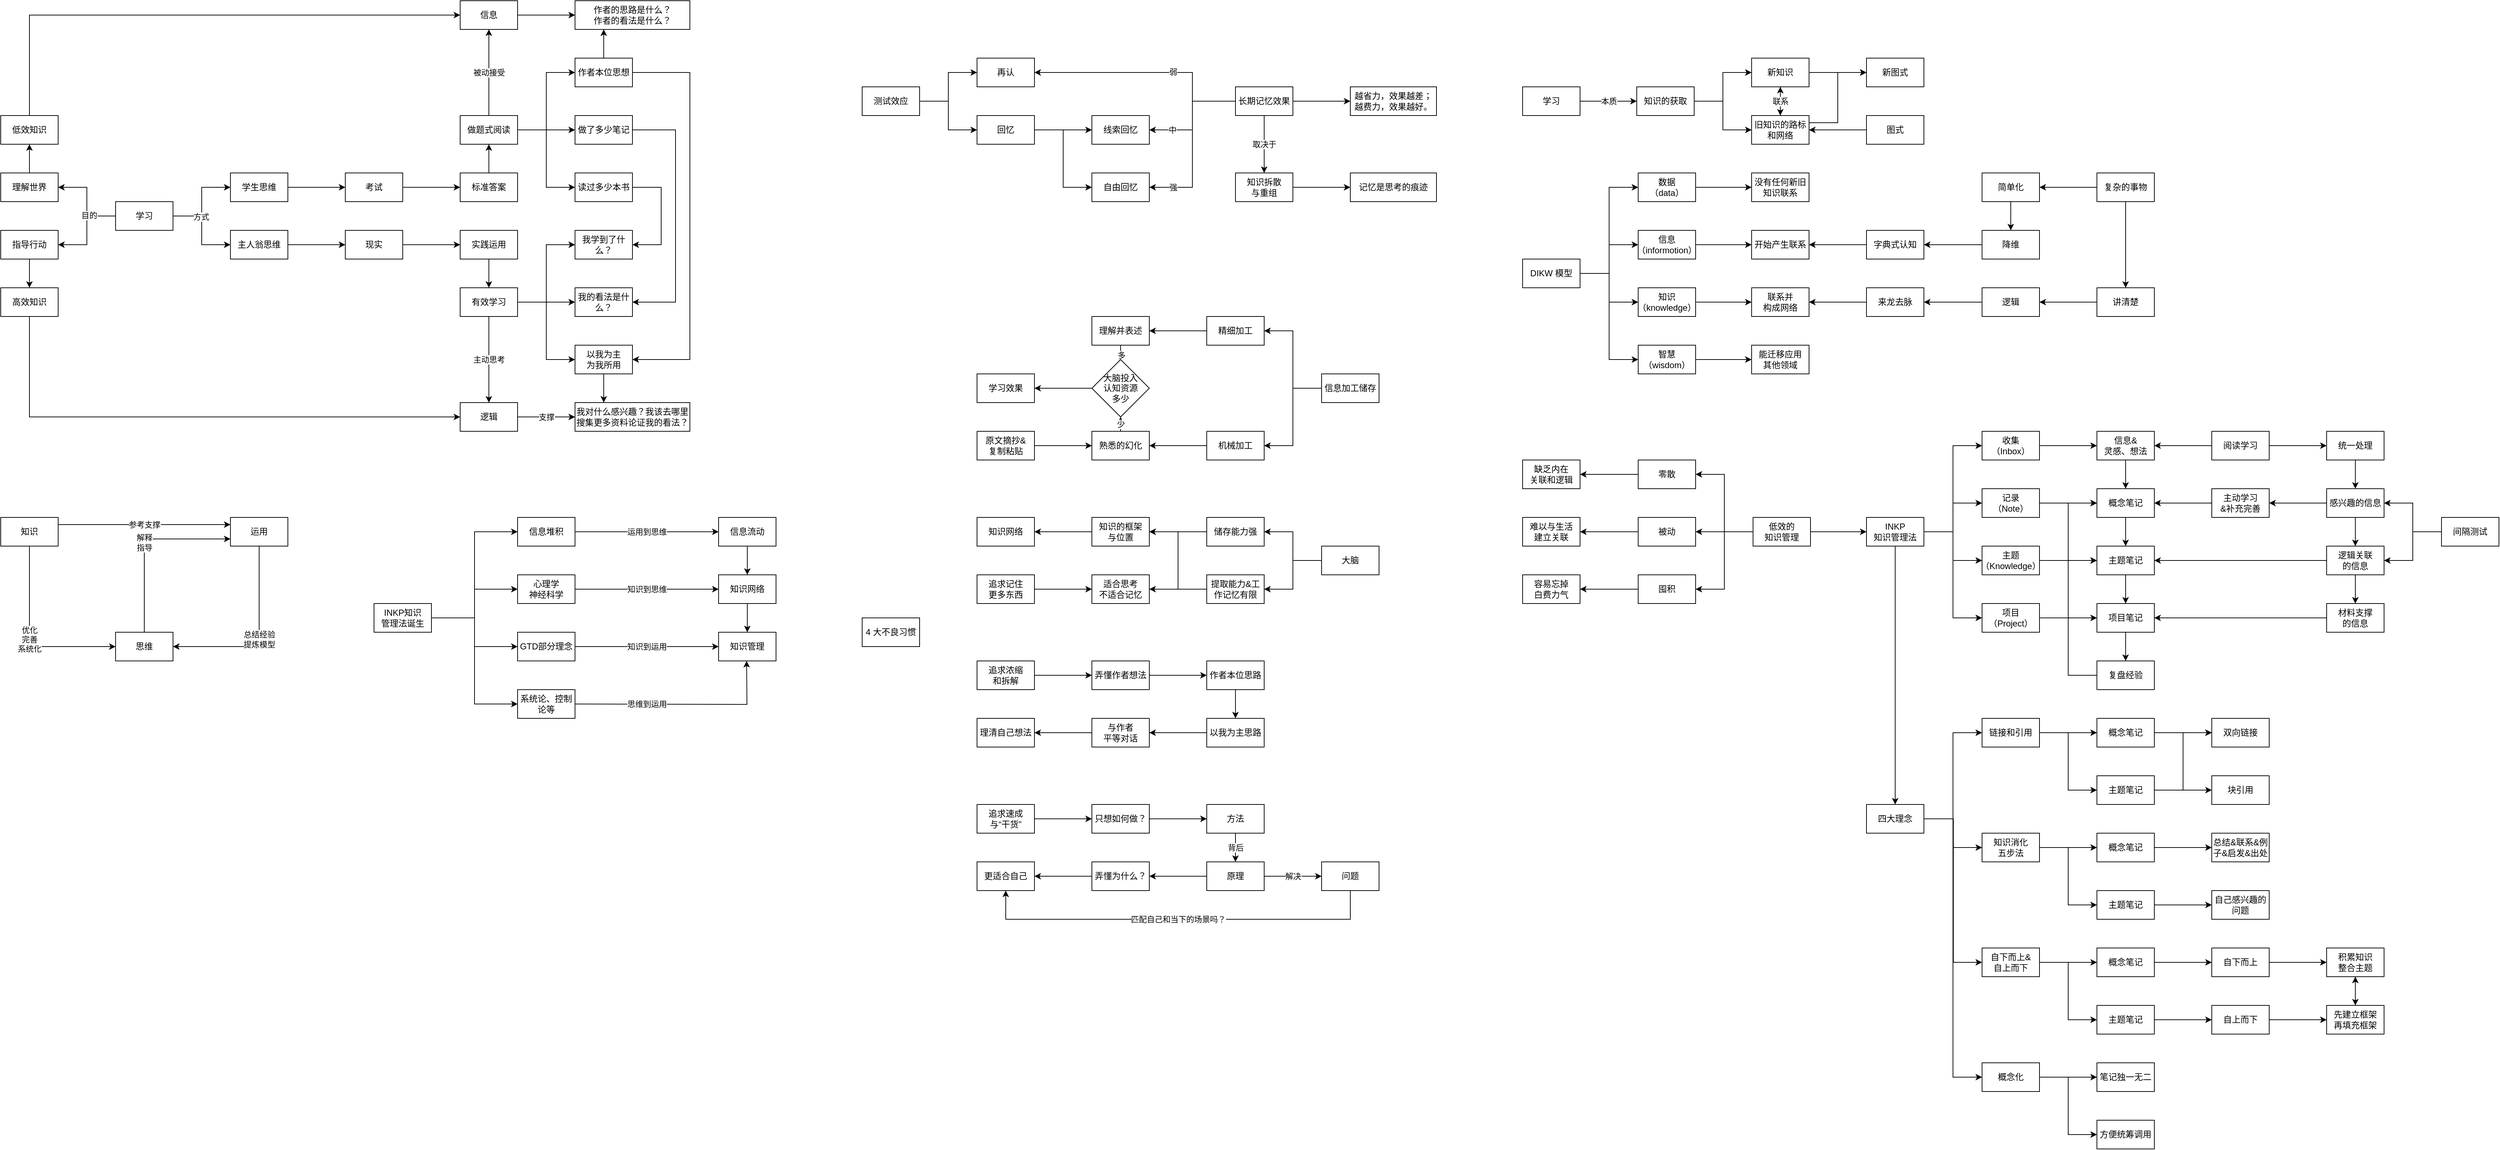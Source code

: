 <mxfile version="24.3.1" type="github">
  <diagram name="第 1 页" id="3-ir8sG8A9ir57TGtiIx">
    <mxGraphModel dx="1723" dy="692" grid="1" gridSize="10" guides="1" tooltips="1" connect="1" arrows="1" fold="1" page="1" pageScale="1" pageWidth="827" pageHeight="1169" math="0" shadow="0">
      <root>
        <mxCell id="0" />
        <mxCell id="1" parent="0" />
        <mxCell id="uI1bhCW3IxB6a_JiNnzH-12" style="edgeStyle=orthogonalEdgeStyle;rounded=0;orthogonalLoop=1;jettySize=auto;html=1;" parent="1" source="uI1bhCW3IxB6a_JiNnzH-1" target="uI1bhCW3IxB6a_JiNnzH-5" edge="1">
          <mxGeometry relative="1" as="geometry" />
        </mxCell>
        <mxCell id="uI1bhCW3IxB6a_JiNnzH-1" value="学生思维" style="rounded=0;whiteSpace=wrap;html=1;" parent="1" vertex="1">
          <mxGeometry x="440" y="400" width="80" height="40" as="geometry" />
        </mxCell>
        <mxCell id="uI1bhCW3IxB6a_JiNnzH-13" style="edgeStyle=orthogonalEdgeStyle;rounded=0;orthogonalLoop=1;jettySize=auto;html=1;" parent="1" source="uI1bhCW3IxB6a_JiNnzH-2" target="uI1bhCW3IxB6a_JiNnzH-1" edge="1">
          <mxGeometry relative="1" as="geometry" />
        </mxCell>
        <mxCell id="uI1bhCW3IxB6a_JiNnzH-14" style="edgeStyle=orthogonalEdgeStyle;rounded=0;orthogonalLoop=1;jettySize=auto;html=1;entryX=0;entryY=0.5;entryDx=0;entryDy=0;" parent="1" source="uI1bhCW3IxB6a_JiNnzH-2" target="uI1bhCW3IxB6a_JiNnzH-9" edge="1">
          <mxGeometry relative="1" as="geometry" />
        </mxCell>
        <mxCell id="uI1bhCW3IxB6a_JiNnzH-65" value="方式" style="edgeLabel;html=1;align=center;verticalAlign=middle;resizable=0;points=[];" parent="uI1bhCW3IxB6a_JiNnzH-14" vertex="1" connectable="0">
          <mxGeometry x="-0.329" relative="1" as="geometry">
            <mxPoint x="-1" as="offset" />
          </mxGeometry>
        </mxCell>
        <mxCell id="uI1bhCW3IxB6a_JiNnzH-53" value="" style="edgeStyle=orthogonalEdgeStyle;rounded=0;orthogonalLoop=1;jettySize=auto;html=1;entryX=1;entryY=0.5;entryDx=0;entryDy=0;" parent="1" source="uI1bhCW3IxB6a_JiNnzH-2" target="uI1bhCW3IxB6a_JiNnzH-51" edge="1">
          <mxGeometry relative="1" as="geometry" />
        </mxCell>
        <mxCell id="uI1bhCW3IxB6a_JiNnzH-61" style="edgeStyle=orthogonalEdgeStyle;rounded=0;orthogonalLoop=1;jettySize=auto;html=1;entryX=1;entryY=0.5;entryDx=0;entryDy=0;" parent="1" source="uI1bhCW3IxB6a_JiNnzH-2" target="uI1bhCW3IxB6a_JiNnzH-52" edge="1">
          <mxGeometry relative="1" as="geometry" />
        </mxCell>
        <mxCell id="uI1bhCW3IxB6a_JiNnzH-64" value="目的" style="edgeLabel;html=1;align=center;verticalAlign=middle;resizable=0;points=[];" parent="uI1bhCW3IxB6a_JiNnzH-61" vertex="1" connectable="0">
          <mxGeometry x="-0.38" y="-1" relative="1" as="geometry">
            <mxPoint as="offset" />
          </mxGeometry>
        </mxCell>
        <mxCell id="uI1bhCW3IxB6a_JiNnzH-2" value="学习" style="rounded=0;whiteSpace=wrap;html=1;" parent="1" vertex="1">
          <mxGeometry x="280" y="440" width="80" height="40" as="geometry" />
        </mxCell>
        <mxCell id="uI1bhCW3IxB6a_JiNnzH-25" style="edgeStyle=orthogonalEdgeStyle;rounded=0;orthogonalLoop=1;jettySize=auto;html=1;" parent="1" source="uI1bhCW3IxB6a_JiNnzH-3" target="uI1bhCW3IxB6a_JiNnzH-17" edge="1">
          <mxGeometry relative="1" as="geometry" />
        </mxCell>
        <mxCell id="uI1bhCW3IxB6a_JiNnzH-3" value="标准答案" style="rounded=0;whiteSpace=wrap;html=1;" parent="1" vertex="1">
          <mxGeometry x="760" y="400" width="80" height="40" as="geometry" />
        </mxCell>
        <mxCell id="uI1bhCW3IxB6a_JiNnzH-11" style="edgeStyle=orthogonalEdgeStyle;rounded=0;orthogonalLoop=1;jettySize=auto;html=1;entryX=0;entryY=0.5;entryDx=0;entryDy=0;" parent="1" source="uI1bhCW3IxB6a_JiNnzH-4" target="uI1bhCW3IxB6a_JiNnzH-6" edge="1">
          <mxGeometry relative="1" as="geometry" />
        </mxCell>
        <mxCell id="uI1bhCW3IxB6a_JiNnzH-4" value="现实" style="rounded=0;whiteSpace=wrap;html=1;" parent="1" vertex="1">
          <mxGeometry x="600" y="480" width="80" height="40" as="geometry" />
        </mxCell>
        <mxCell id="uI1bhCW3IxB6a_JiNnzH-8" style="edgeStyle=orthogonalEdgeStyle;rounded=0;orthogonalLoop=1;jettySize=auto;html=1;" parent="1" source="uI1bhCW3IxB6a_JiNnzH-5" target="uI1bhCW3IxB6a_JiNnzH-3" edge="1">
          <mxGeometry relative="1" as="geometry" />
        </mxCell>
        <mxCell id="uI1bhCW3IxB6a_JiNnzH-5" value="考试" style="rounded=0;whiteSpace=wrap;html=1;" parent="1" vertex="1">
          <mxGeometry x="600" y="400" width="80" height="40" as="geometry" />
        </mxCell>
        <mxCell id="uI1bhCW3IxB6a_JiNnzH-26" style="edgeStyle=orthogonalEdgeStyle;rounded=0;orthogonalLoop=1;jettySize=auto;html=1;" parent="1" source="uI1bhCW3IxB6a_JiNnzH-6" target="uI1bhCW3IxB6a_JiNnzH-15" edge="1">
          <mxGeometry relative="1" as="geometry" />
        </mxCell>
        <mxCell id="uI1bhCW3IxB6a_JiNnzH-6" value="实践运用" style="rounded=0;whiteSpace=wrap;html=1;" parent="1" vertex="1">
          <mxGeometry x="760" y="480" width="80" height="40" as="geometry" />
        </mxCell>
        <mxCell id="uI1bhCW3IxB6a_JiNnzH-10" style="edgeStyle=orthogonalEdgeStyle;rounded=0;orthogonalLoop=1;jettySize=auto;html=1;entryX=0;entryY=0.5;entryDx=0;entryDy=0;" parent="1" source="uI1bhCW3IxB6a_JiNnzH-9" target="uI1bhCW3IxB6a_JiNnzH-4" edge="1">
          <mxGeometry relative="1" as="geometry" />
        </mxCell>
        <mxCell id="uI1bhCW3IxB6a_JiNnzH-9" value="主人翁思维" style="rounded=0;whiteSpace=wrap;html=1;" parent="1" vertex="1">
          <mxGeometry x="440" y="480" width="80" height="40" as="geometry" />
        </mxCell>
        <mxCell id="uI1bhCW3IxB6a_JiNnzH-33" style="edgeStyle=orthogonalEdgeStyle;rounded=0;orthogonalLoop=1;jettySize=auto;html=1;entryX=0;entryY=0.5;entryDx=0;entryDy=0;" parent="1" source="uI1bhCW3IxB6a_JiNnzH-15" target="uI1bhCW3IxB6a_JiNnzH-30" edge="1">
          <mxGeometry relative="1" as="geometry" />
        </mxCell>
        <mxCell id="uI1bhCW3IxB6a_JiNnzH-34" style="edgeStyle=orthogonalEdgeStyle;rounded=0;orthogonalLoop=1;jettySize=auto;html=1;" parent="1" source="uI1bhCW3IxB6a_JiNnzH-15" target="uI1bhCW3IxB6a_JiNnzH-31" edge="1">
          <mxGeometry relative="1" as="geometry" />
        </mxCell>
        <mxCell id="uI1bhCW3IxB6a_JiNnzH-35" style="edgeStyle=orthogonalEdgeStyle;rounded=0;orthogonalLoop=1;jettySize=auto;html=1;entryX=0;entryY=0.5;entryDx=0;entryDy=0;" parent="1" source="uI1bhCW3IxB6a_JiNnzH-15" target="uI1bhCW3IxB6a_JiNnzH-32" edge="1">
          <mxGeometry relative="1" as="geometry" />
        </mxCell>
        <mxCell id="uI1bhCW3IxB6a_JiNnzH-46" value="主动思考" style="edgeStyle=orthogonalEdgeStyle;rounded=0;orthogonalLoop=1;jettySize=auto;html=1;" parent="1" source="uI1bhCW3IxB6a_JiNnzH-15" target="uI1bhCW3IxB6a_JiNnzH-44" edge="1">
          <mxGeometry relative="1" as="geometry" />
        </mxCell>
        <mxCell id="uI1bhCW3IxB6a_JiNnzH-15" value="有效学习" style="rounded=0;whiteSpace=wrap;html=1;" parent="1" vertex="1">
          <mxGeometry x="760" y="560" width="80" height="40" as="geometry" />
        </mxCell>
        <mxCell id="uI1bhCW3IxB6a_JiNnzH-22" style="edgeStyle=orthogonalEdgeStyle;rounded=0;orthogonalLoop=1;jettySize=auto;html=1;" parent="1" source="uI1bhCW3IxB6a_JiNnzH-17" target="uI1bhCW3IxB6a_JiNnzH-21" edge="1">
          <mxGeometry relative="1" as="geometry">
            <Array as="points">
              <mxPoint x="880" y="340" />
              <mxPoint x="880" y="420" />
            </Array>
          </mxGeometry>
        </mxCell>
        <mxCell id="uI1bhCW3IxB6a_JiNnzH-27" style="edgeStyle=orthogonalEdgeStyle;rounded=0;orthogonalLoop=1;jettySize=auto;html=1;entryX=0;entryY=0.5;entryDx=0;entryDy=0;" parent="1" source="uI1bhCW3IxB6a_JiNnzH-17" target="uI1bhCW3IxB6a_JiNnzH-23" edge="1">
          <mxGeometry relative="1" as="geometry" />
        </mxCell>
        <mxCell id="uI1bhCW3IxB6a_JiNnzH-29" style="edgeStyle=orthogonalEdgeStyle;rounded=0;orthogonalLoop=1;jettySize=auto;html=1;entryX=0;entryY=0.5;entryDx=0;entryDy=0;" parent="1" source="uI1bhCW3IxB6a_JiNnzH-17" target="uI1bhCW3IxB6a_JiNnzH-28" edge="1">
          <mxGeometry relative="1" as="geometry" />
        </mxCell>
        <mxCell id="uI1bhCW3IxB6a_JiNnzH-49" value="被动接受" style="edgeStyle=orthogonalEdgeStyle;rounded=0;orthogonalLoop=1;jettySize=auto;html=1;" parent="1" source="uI1bhCW3IxB6a_JiNnzH-17" target="uI1bhCW3IxB6a_JiNnzH-48" edge="1">
          <mxGeometry relative="1" as="geometry" />
        </mxCell>
        <mxCell id="uI1bhCW3IxB6a_JiNnzH-17" value="做题式阅读" style="rounded=0;whiteSpace=wrap;html=1;" parent="1" vertex="1">
          <mxGeometry x="760" y="320" width="80" height="40" as="geometry" />
        </mxCell>
        <mxCell id="uI1bhCW3IxB6a_JiNnzH-36" style="edgeStyle=orthogonalEdgeStyle;rounded=0;orthogonalLoop=1;jettySize=auto;html=1;entryX=1;entryY=0.5;entryDx=0;entryDy=0;" parent="1" source="uI1bhCW3IxB6a_JiNnzH-21" target="uI1bhCW3IxB6a_JiNnzH-30" edge="1">
          <mxGeometry relative="1" as="geometry">
            <Array as="points">
              <mxPoint x="1040" y="420" />
              <mxPoint x="1040" y="500" />
            </Array>
          </mxGeometry>
        </mxCell>
        <mxCell id="uI1bhCW3IxB6a_JiNnzH-21" value="读过多少本书" style="rounded=0;whiteSpace=wrap;html=1;" parent="1" vertex="1">
          <mxGeometry x="920" y="400" width="80" height="40" as="geometry" />
        </mxCell>
        <mxCell id="uI1bhCW3IxB6a_JiNnzH-37" style="edgeStyle=orthogonalEdgeStyle;rounded=0;orthogonalLoop=1;jettySize=auto;html=1;entryX=1;entryY=0.5;entryDx=0;entryDy=0;" parent="1" source="uI1bhCW3IxB6a_JiNnzH-23" target="uI1bhCW3IxB6a_JiNnzH-31" edge="1">
          <mxGeometry relative="1" as="geometry">
            <Array as="points">
              <mxPoint x="1060" y="340" />
              <mxPoint x="1060" y="580" />
            </Array>
          </mxGeometry>
        </mxCell>
        <mxCell id="uI1bhCW3IxB6a_JiNnzH-23" value="做了多少笔记" style="rounded=0;whiteSpace=wrap;html=1;" parent="1" vertex="1">
          <mxGeometry x="920" y="320" width="80" height="40" as="geometry" />
        </mxCell>
        <mxCell id="uI1bhCW3IxB6a_JiNnzH-38" style="edgeStyle=orthogonalEdgeStyle;rounded=0;orthogonalLoop=1;jettySize=auto;html=1;entryX=1;entryY=0.5;entryDx=0;entryDy=0;" parent="1" source="uI1bhCW3IxB6a_JiNnzH-28" target="uI1bhCW3IxB6a_JiNnzH-32" edge="1">
          <mxGeometry relative="1" as="geometry">
            <Array as="points">
              <mxPoint x="1080" y="260" />
              <mxPoint x="1080" y="660" />
            </Array>
          </mxGeometry>
        </mxCell>
        <mxCell id="uI1bhCW3IxB6a_JiNnzH-47" style="edgeStyle=orthogonalEdgeStyle;rounded=0;orthogonalLoop=1;jettySize=auto;html=1;entryX=0.25;entryY=1;entryDx=0;entryDy=0;" parent="1" source="uI1bhCW3IxB6a_JiNnzH-28" target="uI1bhCW3IxB6a_JiNnzH-39" edge="1">
          <mxGeometry relative="1" as="geometry" />
        </mxCell>
        <mxCell id="uI1bhCW3IxB6a_JiNnzH-28" value="作者本位思想" style="rounded=0;whiteSpace=wrap;html=1;" parent="1" vertex="1">
          <mxGeometry x="920" y="240" width="80" height="40" as="geometry" />
        </mxCell>
        <mxCell id="uI1bhCW3IxB6a_JiNnzH-30" value="我学到了什么？" style="rounded=0;whiteSpace=wrap;html=1;" parent="1" vertex="1">
          <mxGeometry x="920" y="480" width="80" height="40" as="geometry" />
        </mxCell>
        <mxCell id="uI1bhCW3IxB6a_JiNnzH-31" value="我的看法是什么？" style="rounded=0;whiteSpace=wrap;html=1;" parent="1" vertex="1">
          <mxGeometry x="920" y="560" width="80" height="40" as="geometry" />
        </mxCell>
        <mxCell id="uI1bhCW3IxB6a_JiNnzH-42" style="edgeStyle=orthogonalEdgeStyle;rounded=0;orthogonalLoop=1;jettySize=auto;html=1;entryX=0.25;entryY=0;entryDx=0;entryDy=0;" parent="1" source="uI1bhCW3IxB6a_JiNnzH-32" target="uI1bhCW3IxB6a_JiNnzH-41" edge="1">
          <mxGeometry relative="1" as="geometry" />
        </mxCell>
        <mxCell id="uI1bhCW3IxB6a_JiNnzH-32" value="以我为主&lt;br&gt;为我所用" style="rounded=0;whiteSpace=wrap;html=1;" parent="1" vertex="1">
          <mxGeometry x="920" y="640" width="80" height="40" as="geometry" />
        </mxCell>
        <mxCell id="uI1bhCW3IxB6a_JiNnzH-39" value="作者的思路是什么？&lt;div&gt;作者的看法是什么？&lt;/div&gt;" style="rounded=0;whiteSpace=wrap;html=1;" parent="1" vertex="1">
          <mxGeometry x="920" y="160" width="160" height="40" as="geometry" />
        </mxCell>
        <mxCell id="uI1bhCW3IxB6a_JiNnzH-41" value="我对什么感兴趣？&lt;span style=&quot;background-color: initial;&quot;&gt;我该去哪里搜集更多资料论证我的看法？&lt;/span&gt;" style="rounded=0;whiteSpace=wrap;html=1;" parent="1" vertex="1">
          <mxGeometry x="920" y="720" width="160" height="40" as="geometry" />
        </mxCell>
        <mxCell id="uI1bhCW3IxB6a_JiNnzH-45" value="支撑" style="edgeStyle=orthogonalEdgeStyle;rounded=0;orthogonalLoop=1;jettySize=auto;html=1;" parent="1" source="uI1bhCW3IxB6a_JiNnzH-44" target="uI1bhCW3IxB6a_JiNnzH-41" edge="1">
          <mxGeometry relative="1" as="geometry" />
        </mxCell>
        <mxCell id="uI1bhCW3IxB6a_JiNnzH-44" value="逻辑" style="rounded=0;whiteSpace=wrap;html=1;" parent="1" vertex="1">
          <mxGeometry x="760" y="720" width="80" height="40" as="geometry" />
        </mxCell>
        <mxCell id="uI1bhCW3IxB6a_JiNnzH-50" style="edgeStyle=orthogonalEdgeStyle;rounded=0;orthogonalLoop=1;jettySize=auto;html=1;" parent="1" source="uI1bhCW3IxB6a_JiNnzH-48" target="uI1bhCW3IxB6a_JiNnzH-39" edge="1">
          <mxGeometry relative="1" as="geometry" />
        </mxCell>
        <mxCell id="uI1bhCW3IxB6a_JiNnzH-48" value="信息" style="rounded=0;whiteSpace=wrap;html=1;" parent="1" vertex="1">
          <mxGeometry x="760" y="160" width="80" height="40" as="geometry" />
        </mxCell>
        <mxCell id="uI1bhCW3IxB6a_JiNnzH-60" style="edgeStyle=orthogonalEdgeStyle;rounded=0;orthogonalLoop=1;jettySize=auto;html=1;entryX=0.5;entryY=1;entryDx=0;entryDy=0;" parent="1" source="uI1bhCW3IxB6a_JiNnzH-51" target="uI1bhCW3IxB6a_JiNnzH-58" edge="1">
          <mxGeometry relative="1" as="geometry" />
        </mxCell>
        <mxCell id="uI1bhCW3IxB6a_JiNnzH-51" value="理解世界" style="rounded=0;whiteSpace=wrap;html=1;" parent="1" vertex="1">
          <mxGeometry x="120" y="400" width="80" height="40" as="geometry" />
        </mxCell>
        <mxCell id="uI1bhCW3IxB6a_JiNnzH-59" style="edgeStyle=orthogonalEdgeStyle;rounded=0;orthogonalLoop=1;jettySize=auto;html=1;" parent="1" source="uI1bhCW3IxB6a_JiNnzH-52" target="uI1bhCW3IxB6a_JiNnzH-57" edge="1">
          <mxGeometry relative="1" as="geometry" />
        </mxCell>
        <mxCell id="uI1bhCW3IxB6a_JiNnzH-52" value="指导行动" style="rounded=0;whiteSpace=wrap;html=1;" parent="1" vertex="1">
          <mxGeometry x="120" y="480" width="80" height="40" as="geometry" />
        </mxCell>
        <mxCell id="uI1bhCW3IxB6a_JiNnzH-63" style="edgeStyle=orthogonalEdgeStyle;rounded=0;orthogonalLoop=1;jettySize=auto;html=1;entryX=0;entryY=0.5;entryDx=0;entryDy=0;" parent="1" source="uI1bhCW3IxB6a_JiNnzH-57" target="uI1bhCW3IxB6a_JiNnzH-44" edge="1">
          <mxGeometry relative="1" as="geometry">
            <Array as="points">
              <mxPoint x="160" y="740" />
            </Array>
          </mxGeometry>
        </mxCell>
        <mxCell id="uI1bhCW3IxB6a_JiNnzH-57" value="高效知识" style="rounded=0;whiteSpace=wrap;html=1;" parent="1" vertex="1">
          <mxGeometry x="120" y="560" width="80" height="40" as="geometry" />
        </mxCell>
        <mxCell id="uI1bhCW3IxB6a_JiNnzH-62" style="edgeStyle=orthogonalEdgeStyle;rounded=0;orthogonalLoop=1;jettySize=auto;html=1;entryX=0;entryY=0.5;entryDx=0;entryDy=0;" parent="1" source="uI1bhCW3IxB6a_JiNnzH-58" target="uI1bhCW3IxB6a_JiNnzH-48" edge="1">
          <mxGeometry relative="1" as="geometry">
            <Array as="points">
              <mxPoint x="160" y="180" />
            </Array>
          </mxGeometry>
        </mxCell>
        <mxCell id="uI1bhCW3IxB6a_JiNnzH-58" value="低效知识" style="rounded=0;whiteSpace=wrap;html=1;" parent="1" vertex="1">
          <mxGeometry x="120" y="320" width="80" height="40" as="geometry" />
        </mxCell>
        <mxCell id="uI1bhCW3IxB6a_JiNnzH-78" value="总结经验&lt;br&gt;提炼模型" style="edgeStyle=orthogonalEdgeStyle;rounded=0;orthogonalLoop=1;jettySize=auto;html=1;entryX=1;entryY=0.5;entryDx=0;entryDy=0;" parent="1" source="uI1bhCW3IxB6a_JiNnzH-66" target="uI1bhCW3IxB6a_JiNnzH-67" edge="1">
          <mxGeometry relative="1" as="geometry">
            <Array as="points">
              <mxPoint x="480" y="1060" />
            </Array>
            <mxPoint as="offset" />
          </mxGeometry>
        </mxCell>
        <mxCell id="uI1bhCW3IxB6a_JiNnzH-66" value="运用" style="rounded=0;whiteSpace=wrap;html=1;" parent="1" vertex="1">
          <mxGeometry x="440" y="880" width="80" height="40" as="geometry" />
        </mxCell>
        <mxCell id="uI1bhCW3IxB6a_JiNnzH-79" value="解释&lt;br&gt;指导" style="edgeStyle=orthogonalEdgeStyle;rounded=0;orthogonalLoop=1;jettySize=auto;html=1;entryX=0;entryY=0.75;entryDx=0;entryDy=0;" parent="1" source="uI1bhCW3IxB6a_JiNnzH-67" target="uI1bhCW3IxB6a_JiNnzH-66" edge="1">
          <mxGeometry relative="1" as="geometry">
            <Array as="points">
              <mxPoint x="320" y="910" />
            </Array>
          </mxGeometry>
        </mxCell>
        <mxCell id="uI1bhCW3IxB6a_JiNnzH-67" value="思维" style="rounded=0;whiteSpace=wrap;html=1;" parent="1" vertex="1">
          <mxGeometry x="280" y="1040" width="80" height="40" as="geometry" />
        </mxCell>
        <mxCell id="uI1bhCW3IxB6a_JiNnzH-74" value="优化&lt;br&gt;完善&lt;br&gt;系统化" style="edgeStyle=orthogonalEdgeStyle;rounded=0;orthogonalLoop=1;jettySize=auto;html=1;entryX=0;entryY=0.5;entryDx=0;entryDy=0;" parent="1" source="uI1bhCW3IxB6a_JiNnzH-68" target="uI1bhCW3IxB6a_JiNnzH-67" edge="1">
          <mxGeometry relative="1" as="geometry">
            <Array as="points">
              <mxPoint x="160" y="1060" />
            </Array>
            <mxPoint as="offset" />
          </mxGeometry>
        </mxCell>
        <mxCell id="uI1bhCW3IxB6a_JiNnzH-77" value="参考支撑" style="edgeStyle=orthogonalEdgeStyle;rounded=0;orthogonalLoop=1;jettySize=auto;html=1;" parent="1" source="uI1bhCW3IxB6a_JiNnzH-68" target="uI1bhCW3IxB6a_JiNnzH-66" edge="1">
          <mxGeometry relative="1" as="geometry">
            <Array as="points">
              <mxPoint x="320" y="890" />
              <mxPoint x="320" y="890" />
            </Array>
          </mxGeometry>
        </mxCell>
        <mxCell id="uI1bhCW3IxB6a_JiNnzH-68" value="知识" style="rounded=0;whiteSpace=wrap;html=1;" parent="1" vertex="1">
          <mxGeometry x="120" y="880" width="80" height="40" as="geometry" />
        </mxCell>
        <mxCell id="uI1bhCW3IxB6a_JiNnzH-99" style="edgeStyle=orthogonalEdgeStyle;rounded=0;orthogonalLoop=1;jettySize=auto;html=1;entryX=0;entryY=0.5;entryDx=0;entryDy=0;" parent="1" source="uI1bhCW3IxB6a_JiNnzH-80" target="uI1bhCW3IxB6a_JiNnzH-81" edge="1">
          <mxGeometry relative="1" as="geometry" />
        </mxCell>
        <mxCell id="uI1bhCW3IxB6a_JiNnzH-100" style="edgeStyle=orthogonalEdgeStyle;rounded=0;orthogonalLoop=1;jettySize=auto;html=1;" parent="1" source="uI1bhCW3IxB6a_JiNnzH-80" target="uI1bhCW3IxB6a_JiNnzH-86" edge="1">
          <mxGeometry relative="1" as="geometry" />
        </mxCell>
        <mxCell id="uI1bhCW3IxB6a_JiNnzH-101" style="edgeStyle=orthogonalEdgeStyle;rounded=0;orthogonalLoop=1;jettySize=auto;html=1;entryX=0;entryY=0.5;entryDx=0;entryDy=0;" parent="1" source="uI1bhCW3IxB6a_JiNnzH-80" target="uI1bhCW3IxB6a_JiNnzH-90" edge="1">
          <mxGeometry relative="1" as="geometry" />
        </mxCell>
        <mxCell id="uI1bhCW3IxB6a_JiNnzH-102" style="edgeStyle=orthogonalEdgeStyle;rounded=0;orthogonalLoop=1;jettySize=auto;html=1;entryX=0;entryY=0.5;entryDx=0;entryDy=0;" parent="1" source="uI1bhCW3IxB6a_JiNnzH-80" target="uI1bhCW3IxB6a_JiNnzH-94" edge="1">
          <mxGeometry relative="1" as="geometry" />
        </mxCell>
        <mxCell id="uI1bhCW3IxB6a_JiNnzH-80" value="INKP知识&lt;br&gt;管理法诞生" style="rounded=0;whiteSpace=wrap;html=1;" parent="1" vertex="1">
          <mxGeometry x="640" y="1000" width="80" height="40" as="geometry" />
        </mxCell>
        <mxCell id="uI1bhCW3IxB6a_JiNnzH-83" value="运用到思维" style="edgeStyle=orthogonalEdgeStyle;rounded=0;orthogonalLoop=1;jettySize=auto;html=1;" parent="1" source="uI1bhCW3IxB6a_JiNnzH-81" target="uI1bhCW3IxB6a_JiNnzH-82" edge="1">
          <mxGeometry relative="1" as="geometry" />
        </mxCell>
        <mxCell id="uI1bhCW3IxB6a_JiNnzH-81" value="信息堆积" style="rounded=0;whiteSpace=wrap;html=1;" parent="1" vertex="1">
          <mxGeometry x="840" y="880" width="80" height="40" as="geometry" />
        </mxCell>
        <mxCell id="uI1bhCW3IxB6a_JiNnzH-97" style="edgeStyle=orthogonalEdgeStyle;rounded=0;orthogonalLoop=1;jettySize=auto;html=1;" parent="1" source="uI1bhCW3IxB6a_JiNnzH-82" target="uI1bhCW3IxB6a_JiNnzH-87" edge="1">
          <mxGeometry relative="1" as="geometry" />
        </mxCell>
        <mxCell id="uI1bhCW3IxB6a_JiNnzH-82" value="信息流动" style="rounded=0;whiteSpace=wrap;html=1;" parent="1" vertex="1">
          <mxGeometry x="1120" y="880" width="80" height="40" as="geometry" />
        </mxCell>
        <mxCell id="uI1bhCW3IxB6a_JiNnzH-88" value="知识到思维" style="edgeStyle=orthogonalEdgeStyle;rounded=0;orthogonalLoop=1;jettySize=auto;html=1;" parent="1" source="uI1bhCW3IxB6a_JiNnzH-86" target="uI1bhCW3IxB6a_JiNnzH-87" edge="1">
          <mxGeometry relative="1" as="geometry" />
        </mxCell>
        <mxCell id="uI1bhCW3IxB6a_JiNnzH-86" value="心理学&lt;br&gt;神经科学" style="rounded=0;whiteSpace=wrap;html=1;" parent="1" vertex="1">
          <mxGeometry x="840" y="960" width="80" height="40" as="geometry" />
        </mxCell>
        <mxCell id="uI1bhCW3IxB6a_JiNnzH-98" style="edgeStyle=orthogonalEdgeStyle;rounded=0;orthogonalLoop=1;jettySize=auto;html=1;entryX=0.5;entryY=0;entryDx=0;entryDy=0;" parent="1" source="uI1bhCW3IxB6a_JiNnzH-87" target="uI1bhCW3IxB6a_JiNnzH-91" edge="1">
          <mxGeometry relative="1" as="geometry" />
        </mxCell>
        <mxCell id="uI1bhCW3IxB6a_JiNnzH-87" value="知识网络" style="rounded=0;whiteSpace=wrap;html=1;" parent="1" vertex="1">
          <mxGeometry x="1120" y="960" width="80" height="40" as="geometry" />
        </mxCell>
        <mxCell id="uI1bhCW3IxB6a_JiNnzH-92" value="知识到运用" style="edgeStyle=orthogonalEdgeStyle;rounded=0;orthogonalLoop=1;jettySize=auto;html=1;" parent="1" source="uI1bhCW3IxB6a_JiNnzH-90" target="uI1bhCW3IxB6a_JiNnzH-91" edge="1">
          <mxGeometry relative="1" as="geometry" />
        </mxCell>
        <mxCell id="uI1bhCW3IxB6a_JiNnzH-90" value="GTD部分理念" style="rounded=0;whiteSpace=wrap;html=1;" parent="1" vertex="1">
          <mxGeometry x="840" y="1040" width="80" height="40" as="geometry" />
        </mxCell>
        <mxCell id="uI1bhCW3IxB6a_JiNnzH-91" value="知识管理" style="rounded=0;whiteSpace=wrap;html=1;" parent="1" vertex="1">
          <mxGeometry x="1120" y="1040" width="80" height="40" as="geometry" />
        </mxCell>
        <mxCell id="uI1bhCW3IxB6a_JiNnzH-96" value="&lt;span style=&quot;color: rgb(0, 0, 0); font-family: Helvetica; font-size: 11px; font-style: normal; font-variant-ligatures: normal; font-variant-caps: normal; font-weight: 400; letter-spacing: normal; orphans: 2; text-align: center; text-indent: 0px; text-transform: none; widows: 2; word-spacing: 0px; -webkit-text-stroke-width: 0px; white-space: nowrap; background-color: rgb(255, 255, 255); text-decoration-thickness: initial; text-decoration-style: initial; text-decoration-color: initial; display: inline !important; float: none;&quot;&gt;思维到运用&lt;/span&gt;" style="edgeStyle=orthogonalEdgeStyle;rounded=0;orthogonalLoop=1;jettySize=auto;html=1;entryX=0.5;entryY=1;entryDx=0;entryDy=0;" parent="1" edge="1">
          <mxGeometry x="-0.329" relative="1" as="geometry">
            <mxPoint x="919" y="1140.059" as="sourcePoint" />
            <mxPoint x="1159" y="1080" as="targetPoint" />
            <mxPoint as="offset" />
          </mxGeometry>
        </mxCell>
        <mxCell id="uI1bhCW3IxB6a_JiNnzH-94" value="系统论、控制论等" style="rounded=0;whiteSpace=wrap;html=1;" parent="1" vertex="1">
          <mxGeometry x="840" y="1120" width="80" height="40" as="geometry" />
        </mxCell>
        <mxCell id="qi-14c-lWxf0N9nxJv3p-8" style="edgeStyle=orthogonalEdgeStyle;rounded=0;orthogonalLoop=1;jettySize=auto;html=1;" parent="1" source="qi-14c-lWxf0N9nxJv3p-1" target="qi-14c-lWxf0N9nxJv3p-2" edge="1">
          <mxGeometry relative="1" as="geometry" />
        </mxCell>
        <mxCell id="qi-14c-lWxf0N9nxJv3p-9" style="edgeStyle=orthogonalEdgeStyle;rounded=0;orthogonalLoop=1;jettySize=auto;html=1;entryX=0;entryY=0.5;entryDx=0;entryDy=0;" parent="1" source="qi-14c-lWxf0N9nxJv3p-1" target="qi-14c-lWxf0N9nxJv3p-3" edge="1">
          <mxGeometry relative="1" as="geometry" />
        </mxCell>
        <mxCell id="qi-14c-lWxf0N9nxJv3p-1" value="测试效应" style="rounded=0;whiteSpace=wrap;html=1;" parent="1" vertex="1">
          <mxGeometry x="1320" y="280" width="80" height="40" as="geometry" />
        </mxCell>
        <mxCell id="qi-14c-lWxf0N9nxJv3p-2" value="再认" style="rounded=0;whiteSpace=wrap;html=1;" parent="1" vertex="1">
          <mxGeometry x="1480" y="240" width="80" height="40" as="geometry" />
        </mxCell>
        <mxCell id="qi-14c-lWxf0N9nxJv3p-10" style="edgeStyle=orthogonalEdgeStyle;rounded=0;orthogonalLoop=1;jettySize=auto;html=1;" parent="1" source="qi-14c-lWxf0N9nxJv3p-3" target="qi-14c-lWxf0N9nxJv3p-5" edge="1">
          <mxGeometry relative="1" as="geometry" />
        </mxCell>
        <mxCell id="qi-14c-lWxf0N9nxJv3p-11" style="edgeStyle=orthogonalEdgeStyle;rounded=0;orthogonalLoop=1;jettySize=auto;html=1;entryX=0;entryY=0.5;entryDx=0;entryDy=0;" parent="1" source="qi-14c-lWxf0N9nxJv3p-3" target="qi-14c-lWxf0N9nxJv3p-6" edge="1">
          <mxGeometry relative="1" as="geometry" />
        </mxCell>
        <mxCell id="qi-14c-lWxf0N9nxJv3p-3" value="回忆" style="rounded=0;whiteSpace=wrap;html=1;" parent="1" vertex="1">
          <mxGeometry x="1480" y="320" width="80" height="40" as="geometry" />
        </mxCell>
        <mxCell id="qi-14c-lWxf0N9nxJv3p-5" value="线索回忆" style="rounded=0;whiteSpace=wrap;html=1;" parent="1" vertex="1">
          <mxGeometry x="1640" y="320" width="80" height="40" as="geometry" />
        </mxCell>
        <mxCell id="qi-14c-lWxf0N9nxJv3p-6" value="自由回忆" style="rounded=0;whiteSpace=wrap;html=1;" parent="1" vertex="1">
          <mxGeometry x="1640" y="400" width="80" height="40" as="geometry" />
        </mxCell>
        <mxCell id="qi-14c-lWxf0N9nxJv3p-13" style="edgeStyle=orthogonalEdgeStyle;rounded=0;orthogonalLoop=1;jettySize=auto;html=1;" parent="1" source="qi-14c-lWxf0N9nxJv3p-12" target="qi-14c-lWxf0N9nxJv3p-2" edge="1">
          <mxGeometry relative="1" as="geometry">
            <Array as="points">
              <mxPoint x="1780" y="300" />
              <mxPoint x="1780" y="260" />
            </Array>
          </mxGeometry>
        </mxCell>
        <mxCell id="qi-14c-lWxf0N9nxJv3p-19" value="弱" style="edgeLabel;html=1;align=center;verticalAlign=middle;resizable=0;points=[];" parent="qi-14c-lWxf0N9nxJv3p-13" vertex="1" connectable="0">
          <mxGeometry x="-0.179" y="-2" relative="1" as="geometry">
            <mxPoint x="4" y="1" as="offset" />
          </mxGeometry>
        </mxCell>
        <mxCell id="qi-14c-lWxf0N9nxJv3p-14" style="edgeStyle=orthogonalEdgeStyle;rounded=0;orthogonalLoop=1;jettySize=auto;html=1;entryX=1;entryY=0.5;entryDx=0;entryDy=0;" parent="1" source="qi-14c-lWxf0N9nxJv3p-12" target="qi-14c-lWxf0N9nxJv3p-5" edge="1">
          <mxGeometry relative="1" as="geometry" />
        </mxCell>
        <mxCell id="qi-14c-lWxf0N9nxJv3p-18" value="中" style="edgeLabel;html=1;align=center;verticalAlign=middle;resizable=0;points=[];" parent="qi-14c-lWxf0N9nxJv3p-14" vertex="1" connectable="0">
          <mxGeometry x="0.568" y="1" relative="1" as="geometry">
            <mxPoint x="-3" y="-1" as="offset" />
          </mxGeometry>
        </mxCell>
        <mxCell id="qi-14c-lWxf0N9nxJv3p-15" style="edgeStyle=orthogonalEdgeStyle;rounded=0;orthogonalLoop=1;jettySize=auto;html=1;entryX=1;entryY=0.5;entryDx=0;entryDy=0;" parent="1" source="qi-14c-lWxf0N9nxJv3p-12" target="qi-14c-lWxf0N9nxJv3p-6" edge="1">
          <mxGeometry relative="1" as="geometry" />
        </mxCell>
        <mxCell id="qi-14c-lWxf0N9nxJv3p-17" value="强" style="edgeLabel;html=1;align=center;verticalAlign=middle;resizable=0;points=[];" parent="qi-14c-lWxf0N9nxJv3p-15" vertex="1" connectable="0">
          <mxGeometry x="0.741" relative="1" as="geometry">
            <mxPoint x="2" as="offset" />
          </mxGeometry>
        </mxCell>
        <mxCell id="qi-14c-lWxf0N9nxJv3p-21" style="edgeStyle=orthogonalEdgeStyle;rounded=0;orthogonalLoop=1;jettySize=auto;html=1;" parent="1" source="qi-14c-lWxf0N9nxJv3p-12" target="qi-14c-lWxf0N9nxJv3p-20" edge="1">
          <mxGeometry relative="1" as="geometry" />
        </mxCell>
        <mxCell id="qi-14c-lWxf0N9nxJv3p-23" value="取决于" style="edgeStyle=orthogonalEdgeStyle;rounded=0;orthogonalLoop=1;jettySize=auto;html=1;" parent="1" source="qi-14c-lWxf0N9nxJv3p-12" target="qi-14c-lWxf0N9nxJv3p-22" edge="1">
          <mxGeometry relative="1" as="geometry" />
        </mxCell>
        <mxCell id="qi-14c-lWxf0N9nxJv3p-12" value="长期记忆效果" style="rounded=0;whiteSpace=wrap;html=1;" parent="1" vertex="1">
          <mxGeometry x="1840" y="280" width="80" height="40" as="geometry" />
        </mxCell>
        <mxCell id="qi-14c-lWxf0N9nxJv3p-20" value="越省力，效果越差；越费力，效果越好。" style="rounded=0;whiteSpace=wrap;html=1;" parent="1" vertex="1">
          <mxGeometry x="2000" y="280" width="120" height="40" as="geometry" />
        </mxCell>
        <mxCell id="qi-14c-lWxf0N9nxJv3p-26" style="edgeStyle=orthogonalEdgeStyle;rounded=0;orthogonalLoop=1;jettySize=auto;html=1;" parent="1" source="qi-14c-lWxf0N9nxJv3p-22" target="qi-14c-lWxf0N9nxJv3p-24" edge="1">
          <mxGeometry relative="1" as="geometry" />
        </mxCell>
        <mxCell id="qi-14c-lWxf0N9nxJv3p-22" value="知识拆散&lt;br&gt;与重组" style="rounded=0;whiteSpace=wrap;html=1;" parent="1" vertex="1">
          <mxGeometry x="1840" y="400" width="80" height="40" as="geometry" />
        </mxCell>
        <mxCell id="qi-14c-lWxf0N9nxJv3p-24" value="记忆是思考的痕迹" style="rounded=0;whiteSpace=wrap;html=1;" parent="1" vertex="1">
          <mxGeometry x="2000" y="400" width="120" height="40" as="geometry" />
        </mxCell>
        <mxCell id="9dSmARz3-hMaqzZj94cc-1" value="4 大不良习惯" style="rounded=0;whiteSpace=wrap;html=1;" parent="1" vertex="1">
          <mxGeometry x="1320" y="1020" width="80" height="40" as="geometry" />
        </mxCell>
        <mxCell id="9dSmARz3-hMaqzZj94cc-12" style="edgeStyle=orthogonalEdgeStyle;rounded=0;orthogonalLoop=1;jettySize=auto;html=1;" parent="1" source="9dSmARz3-hMaqzZj94cc-2" target="9dSmARz3-hMaqzZj94cc-9" edge="1">
          <mxGeometry relative="1" as="geometry" />
        </mxCell>
        <mxCell id="9dSmARz3-hMaqzZj94cc-2" value="原文摘抄&amp;amp;&lt;br&gt;复制粘贴" style="rounded=0;whiteSpace=wrap;html=1;" parent="1" vertex="1">
          <mxGeometry x="1480" y="760" width="80" height="40" as="geometry" />
        </mxCell>
        <mxCell id="9dSmARz3-hMaqzZj94cc-33" style="edgeStyle=orthogonalEdgeStyle;rounded=0;orthogonalLoop=1;jettySize=auto;html=1;" parent="1" source="9dSmARz3-hMaqzZj94cc-3" target="9dSmARz3-hMaqzZj94cc-31" edge="1">
          <mxGeometry relative="1" as="geometry" />
        </mxCell>
        <mxCell id="9dSmARz3-hMaqzZj94cc-3" value="追求记住&lt;br&gt;更多东西" style="rounded=0;whiteSpace=wrap;html=1;" parent="1" vertex="1">
          <mxGeometry x="1480" y="960" width="80" height="40" as="geometry" />
        </mxCell>
        <mxCell id="9dSmARz3-hMaqzZj94cc-54" style="edgeStyle=orthogonalEdgeStyle;rounded=0;orthogonalLoop=1;jettySize=auto;html=1;" parent="1" source="9dSmARz3-hMaqzZj94cc-4" target="9dSmARz3-hMaqzZj94cc-52" edge="1">
          <mxGeometry relative="1" as="geometry" />
        </mxCell>
        <mxCell id="9dSmARz3-hMaqzZj94cc-4" value="追求浓缩&lt;br&gt;和拆解" style="rounded=0;whiteSpace=wrap;html=1;" parent="1" vertex="1">
          <mxGeometry x="1480" y="1080" width="80" height="40" as="geometry" />
        </mxCell>
        <mxCell id="9dSmARz3-hMaqzZj94cc-64" style="edgeStyle=orthogonalEdgeStyle;rounded=0;orthogonalLoop=1;jettySize=auto;html=1;" parent="1" source="9dSmARz3-hMaqzZj94cc-5" target="9dSmARz3-hMaqzZj94cc-63" edge="1">
          <mxGeometry relative="1" as="geometry" />
        </mxCell>
        <mxCell id="9dSmARz3-hMaqzZj94cc-5" value="追求速成&lt;br&gt;与“干货”" style="rounded=0;whiteSpace=wrap;html=1;" parent="1" vertex="1">
          <mxGeometry x="1480" y="1280" width="80" height="40" as="geometry" />
        </mxCell>
        <mxCell id="9dSmARz3-hMaqzZj94cc-15" style="edgeStyle=orthogonalEdgeStyle;rounded=0;orthogonalLoop=1;jettySize=auto;html=1;" parent="1" source="9dSmARz3-hMaqzZj94cc-6" target="9dSmARz3-hMaqzZj94cc-8" edge="1">
          <mxGeometry relative="1" as="geometry">
            <Array as="points">
              <mxPoint x="1920" y="700" />
              <mxPoint x="1920" y="780" />
            </Array>
          </mxGeometry>
        </mxCell>
        <mxCell id="9dSmARz3-hMaqzZj94cc-16" style="edgeStyle=orthogonalEdgeStyle;rounded=0;orthogonalLoop=1;jettySize=auto;html=1;" parent="1" source="9dSmARz3-hMaqzZj94cc-6" target="9dSmARz3-hMaqzZj94cc-7" edge="1">
          <mxGeometry relative="1" as="geometry">
            <Array as="points">
              <mxPoint x="1920" y="700" />
              <mxPoint x="1920" y="620" />
            </Array>
          </mxGeometry>
        </mxCell>
        <mxCell id="9dSmARz3-hMaqzZj94cc-6" value="信息加工储存" style="rounded=0;whiteSpace=wrap;html=1;" parent="1" vertex="1">
          <mxGeometry x="1960" y="680" width="80" height="40" as="geometry" />
        </mxCell>
        <mxCell id="9dSmARz3-hMaqzZj94cc-20" style="edgeStyle=orthogonalEdgeStyle;rounded=0;orthogonalLoop=1;jettySize=auto;html=1;entryX=1;entryY=0.5;entryDx=0;entryDy=0;" parent="1" source="9dSmARz3-hMaqzZj94cc-7" target="9dSmARz3-hMaqzZj94cc-19" edge="1">
          <mxGeometry relative="1" as="geometry" />
        </mxCell>
        <mxCell id="9dSmARz3-hMaqzZj94cc-7" value="精细加工" style="rounded=0;whiteSpace=wrap;html=1;" parent="1" vertex="1">
          <mxGeometry x="1800" y="600" width="80" height="40" as="geometry" />
        </mxCell>
        <mxCell id="9dSmARz3-hMaqzZj94cc-14" style="edgeStyle=orthogonalEdgeStyle;rounded=0;orthogonalLoop=1;jettySize=auto;html=1;" parent="1" source="9dSmARz3-hMaqzZj94cc-8" target="9dSmARz3-hMaqzZj94cc-9" edge="1">
          <mxGeometry relative="1" as="geometry" />
        </mxCell>
        <mxCell id="9dSmARz3-hMaqzZj94cc-8" value="机械加工" style="rounded=0;whiteSpace=wrap;html=1;" parent="1" vertex="1">
          <mxGeometry x="1800" y="760" width="80" height="40" as="geometry" />
        </mxCell>
        <mxCell id="9dSmARz3-hMaqzZj94cc-42" value="少" style="edgeStyle=orthogonalEdgeStyle;rounded=0;orthogonalLoop=1;jettySize=auto;html=1;entryX=0.5;entryY=1;entryDx=0;entryDy=0;" parent="1" source="9dSmARz3-hMaqzZj94cc-9" target="9dSmARz3-hMaqzZj94cc-39" edge="1">
          <mxGeometry relative="1" as="geometry">
            <mxPoint x="1680" y="720.0" as="targetPoint" />
          </mxGeometry>
        </mxCell>
        <mxCell id="9dSmARz3-hMaqzZj94cc-9" value="熟悉的幻化" style="rounded=0;whiteSpace=wrap;html=1;" parent="1" vertex="1">
          <mxGeometry x="1640" y="760" width="80" height="40" as="geometry" />
        </mxCell>
        <mxCell id="9dSmARz3-hMaqzZj94cc-43" style="edgeStyle=orthogonalEdgeStyle;rounded=0;orthogonalLoop=1;jettySize=auto;html=1;" parent="1" source="9dSmARz3-hMaqzZj94cc-19" target="9dSmARz3-hMaqzZj94cc-39" edge="1">
          <mxGeometry relative="1" as="geometry" />
        </mxCell>
        <mxCell id="9dSmARz3-hMaqzZj94cc-44" value="多" style="edgeLabel;html=1;align=center;verticalAlign=middle;resizable=0;points=[];" parent="9dSmARz3-hMaqzZj94cc-43" vertex="1" connectable="0">
          <mxGeometry x="-0.115" y="-1" relative="1" as="geometry">
            <mxPoint as="offset" />
          </mxGeometry>
        </mxCell>
        <mxCell id="9dSmARz3-hMaqzZj94cc-19" value="理解并表述" style="rounded=0;whiteSpace=wrap;html=1;" parent="1" vertex="1">
          <mxGeometry x="1640" y="600" width="80" height="40" as="geometry" />
        </mxCell>
        <mxCell id="9dSmARz3-hMaqzZj94cc-29" style="edgeStyle=orthogonalEdgeStyle;rounded=0;orthogonalLoop=1;jettySize=auto;html=1;entryX=1;entryY=0.5;entryDx=0;entryDy=0;" parent="1" source="9dSmARz3-hMaqzZj94cc-23" target="9dSmARz3-hMaqzZj94cc-24" edge="1">
          <mxGeometry relative="1" as="geometry" />
        </mxCell>
        <mxCell id="9dSmARz3-hMaqzZj94cc-30" style="edgeStyle=orthogonalEdgeStyle;rounded=0;orthogonalLoop=1;jettySize=auto;html=1;entryX=1;entryY=0.5;entryDx=0;entryDy=0;" parent="1" source="9dSmARz3-hMaqzZj94cc-23" target="9dSmARz3-hMaqzZj94cc-25" edge="1">
          <mxGeometry relative="1" as="geometry" />
        </mxCell>
        <mxCell id="9dSmARz3-hMaqzZj94cc-23" value="大脑" style="rounded=0;whiteSpace=wrap;html=1;" parent="1" vertex="1">
          <mxGeometry x="1960" y="920" width="80" height="40" as="geometry" />
        </mxCell>
        <mxCell id="9dSmARz3-hMaqzZj94cc-48" style="edgeStyle=orthogonalEdgeStyle;rounded=0;orthogonalLoop=1;jettySize=auto;html=1;" parent="1" source="9dSmARz3-hMaqzZj94cc-24" target="9dSmARz3-hMaqzZj94cc-27" edge="1">
          <mxGeometry relative="1" as="geometry" />
        </mxCell>
        <mxCell id="9dSmARz3-hMaqzZj94cc-24" value="储存能力强" style="rounded=0;whiteSpace=wrap;html=1;" parent="1" vertex="1">
          <mxGeometry x="1800" y="880" width="80" height="40" as="geometry" />
        </mxCell>
        <mxCell id="9dSmARz3-hMaqzZj94cc-32" style="edgeStyle=orthogonalEdgeStyle;rounded=0;orthogonalLoop=1;jettySize=auto;html=1;" parent="1" source="9dSmARz3-hMaqzZj94cc-25" target="9dSmARz3-hMaqzZj94cc-31" edge="1">
          <mxGeometry relative="1" as="geometry" />
        </mxCell>
        <mxCell id="9dSmARz3-hMaqzZj94cc-49" style="edgeStyle=orthogonalEdgeStyle;rounded=0;orthogonalLoop=1;jettySize=auto;html=1;entryX=1;entryY=0.5;entryDx=0;entryDy=0;" parent="1" source="9dSmARz3-hMaqzZj94cc-25" target="9dSmARz3-hMaqzZj94cc-27" edge="1">
          <mxGeometry relative="1" as="geometry" />
        </mxCell>
        <mxCell id="9dSmARz3-hMaqzZj94cc-25" value="提取能力&amp;amp;工作记忆有限" style="rounded=0;whiteSpace=wrap;html=1;" parent="1" vertex="1">
          <mxGeometry x="1800" y="960" width="80" height="40" as="geometry" />
        </mxCell>
        <mxCell id="9dSmARz3-hMaqzZj94cc-36" style="edgeStyle=orthogonalEdgeStyle;rounded=0;orthogonalLoop=1;jettySize=auto;html=1;entryX=1;entryY=0.5;entryDx=0;entryDy=0;" parent="1" source="9dSmARz3-hMaqzZj94cc-27" target="9dSmARz3-hMaqzZj94cc-35" edge="1">
          <mxGeometry relative="1" as="geometry" />
        </mxCell>
        <mxCell id="9dSmARz3-hMaqzZj94cc-27" value="知识的框架&lt;br&gt;与位置" style="rounded=0;whiteSpace=wrap;html=1;" parent="1" vertex="1">
          <mxGeometry x="1640" y="880" width="80" height="40" as="geometry" />
        </mxCell>
        <mxCell id="9dSmARz3-hMaqzZj94cc-31" value="适合思考&lt;br&gt;不适合记忆" style="rounded=0;whiteSpace=wrap;html=1;" parent="1" vertex="1">
          <mxGeometry x="1640" y="960" width="80" height="40" as="geometry" />
        </mxCell>
        <mxCell id="9dSmARz3-hMaqzZj94cc-35" value="知识网络" style="rounded=0;whiteSpace=wrap;html=1;" parent="1" vertex="1">
          <mxGeometry x="1480" y="880" width="80" height="40" as="geometry" />
        </mxCell>
        <mxCell id="9dSmARz3-hMaqzZj94cc-45" style="edgeStyle=orthogonalEdgeStyle;rounded=0;orthogonalLoop=1;jettySize=auto;html=1;" parent="1" source="9dSmARz3-hMaqzZj94cc-39" target="9dSmARz3-hMaqzZj94cc-40" edge="1">
          <mxGeometry relative="1" as="geometry" />
        </mxCell>
        <mxCell id="9dSmARz3-hMaqzZj94cc-39" value="大脑投入&lt;br&gt;认知资源&lt;br&gt;多少" style="rhombus;whiteSpace=wrap;html=1;" parent="1" vertex="1">
          <mxGeometry x="1640" y="660" width="80" height="80" as="geometry" />
        </mxCell>
        <mxCell id="9dSmARz3-hMaqzZj94cc-40" value="学习效果" style="rounded=0;whiteSpace=wrap;html=1;" parent="1" vertex="1">
          <mxGeometry x="1480" y="680" width="80" height="40" as="geometry" />
        </mxCell>
        <mxCell id="9dSmARz3-hMaqzZj94cc-57" style="edgeStyle=orthogonalEdgeStyle;rounded=0;orthogonalLoop=1;jettySize=auto;html=1;" parent="1" source="9dSmARz3-hMaqzZj94cc-50" target="9dSmARz3-hMaqzZj94cc-56" edge="1">
          <mxGeometry relative="1" as="geometry" />
        </mxCell>
        <mxCell id="9dSmARz3-hMaqzZj94cc-50" value="作者本位思路" style="rounded=0;whiteSpace=wrap;html=1;" parent="1" vertex="1">
          <mxGeometry x="1800" y="1080" width="80" height="40" as="geometry" />
        </mxCell>
        <mxCell id="9dSmARz3-hMaqzZj94cc-55" style="edgeStyle=orthogonalEdgeStyle;rounded=0;orthogonalLoop=1;jettySize=auto;html=1;" parent="1" source="9dSmARz3-hMaqzZj94cc-52" target="9dSmARz3-hMaqzZj94cc-50" edge="1">
          <mxGeometry relative="1" as="geometry" />
        </mxCell>
        <mxCell id="9dSmARz3-hMaqzZj94cc-52" value="弄懂作者想法" style="rounded=0;whiteSpace=wrap;html=1;" parent="1" vertex="1">
          <mxGeometry x="1640" y="1080" width="80" height="40" as="geometry" />
        </mxCell>
        <mxCell id="9dSmARz3-hMaqzZj94cc-60" style="edgeStyle=orthogonalEdgeStyle;rounded=0;orthogonalLoop=1;jettySize=auto;html=1;" parent="1" source="9dSmARz3-hMaqzZj94cc-56" target="9dSmARz3-hMaqzZj94cc-59" edge="1">
          <mxGeometry relative="1" as="geometry" />
        </mxCell>
        <mxCell id="9dSmARz3-hMaqzZj94cc-56" value="以我为主思路" style="rounded=0;whiteSpace=wrap;html=1;" parent="1" vertex="1">
          <mxGeometry x="1800" y="1160" width="80" height="40" as="geometry" />
        </mxCell>
        <mxCell id="9dSmARz3-hMaqzZj94cc-62" style="edgeStyle=orthogonalEdgeStyle;rounded=0;orthogonalLoop=1;jettySize=auto;html=1;entryX=1;entryY=0.5;entryDx=0;entryDy=0;" parent="1" source="9dSmARz3-hMaqzZj94cc-59" target="9dSmARz3-hMaqzZj94cc-61" edge="1">
          <mxGeometry relative="1" as="geometry" />
        </mxCell>
        <mxCell id="9dSmARz3-hMaqzZj94cc-59" value="与作者&lt;br&gt;平等对话" style="rounded=0;whiteSpace=wrap;html=1;" parent="1" vertex="1">
          <mxGeometry x="1640" y="1160" width="80" height="40" as="geometry" />
        </mxCell>
        <mxCell id="9dSmARz3-hMaqzZj94cc-61" value="理清自己想法" style="rounded=0;whiteSpace=wrap;html=1;" parent="1" vertex="1">
          <mxGeometry x="1480" y="1160" width="80" height="40" as="geometry" />
        </mxCell>
        <mxCell id="9dSmARz3-hMaqzZj94cc-66" style="edgeStyle=orthogonalEdgeStyle;rounded=0;orthogonalLoop=1;jettySize=auto;html=1;" parent="1" source="9dSmARz3-hMaqzZj94cc-63" target="9dSmARz3-hMaqzZj94cc-65" edge="1">
          <mxGeometry relative="1" as="geometry" />
        </mxCell>
        <mxCell id="9dSmARz3-hMaqzZj94cc-63" value="只想如何做？" style="rounded=0;whiteSpace=wrap;html=1;" parent="1" vertex="1">
          <mxGeometry x="1640" y="1280" width="80" height="40" as="geometry" />
        </mxCell>
        <mxCell id="9dSmARz3-hMaqzZj94cc-69" value="背后" style="edgeStyle=orthogonalEdgeStyle;rounded=0;orthogonalLoop=1;jettySize=auto;html=1;entryX=0.5;entryY=0;entryDx=0;entryDy=0;" parent="1" source="9dSmARz3-hMaqzZj94cc-65" target="9dSmARz3-hMaqzZj94cc-68" edge="1">
          <mxGeometry relative="1" as="geometry" />
        </mxCell>
        <mxCell id="9dSmARz3-hMaqzZj94cc-65" value="方法" style="rounded=0;whiteSpace=wrap;html=1;" parent="1" vertex="1">
          <mxGeometry x="1800" y="1280" width="80" height="40" as="geometry" />
        </mxCell>
        <mxCell id="9dSmARz3-hMaqzZj94cc-74" style="edgeStyle=orthogonalEdgeStyle;rounded=0;orthogonalLoop=1;jettySize=auto;html=1;" parent="1" source="9dSmARz3-hMaqzZj94cc-67" target="9dSmARz3-hMaqzZj94cc-73" edge="1">
          <mxGeometry relative="1" as="geometry" />
        </mxCell>
        <mxCell id="9dSmARz3-hMaqzZj94cc-67" value="弄懂为什么？" style="rounded=0;whiteSpace=wrap;html=1;" parent="1" vertex="1">
          <mxGeometry x="1640" y="1360" width="80" height="40" as="geometry" />
        </mxCell>
        <mxCell id="9dSmARz3-hMaqzZj94cc-71" value="解决" style="edgeStyle=orthogonalEdgeStyle;rounded=0;orthogonalLoop=1;jettySize=auto;html=1;" parent="1" source="9dSmARz3-hMaqzZj94cc-68" target="9dSmARz3-hMaqzZj94cc-70" edge="1">
          <mxGeometry relative="1" as="geometry" />
        </mxCell>
        <mxCell id="9dSmARz3-hMaqzZj94cc-72" style="edgeStyle=orthogonalEdgeStyle;rounded=0;orthogonalLoop=1;jettySize=auto;html=1;" parent="1" source="9dSmARz3-hMaqzZj94cc-68" target="9dSmARz3-hMaqzZj94cc-67" edge="1">
          <mxGeometry relative="1" as="geometry" />
        </mxCell>
        <mxCell id="9dSmARz3-hMaqzZj94cc-68" value="原理" style="rounded=0;whiteSpace=wrap;html=1;" parent="1" vertex="1">
          <mxGeometry x="1800" y="1360" width="80" height="40" as="geometry" />
        </mxCell>
        <mxCell id="9dSmARz3-hMaqzZj94cc-76" value="匹配自己和当下的场景吗？" style="edgeStyle=orthogonalEdgeStyle;rounded=0;orthogonalLoop=1;jettySize=auto;html=1;entryX=0.5;entryY=1;entryDx=0;entryDy=0;" parent="1" source="9dSmARz3-hMaqzZj94cc-70" target="9dSmARz3-hMaqzZj94cc-73" edge="1">
          <mxGeometry relative="1" as="geometry">
            <Array as="points">
              <mxPoint x="2000" y="1440" />
              <mxPoint x="1520" y="1440" />
            </Array>
          </mxGeometry>
        </mxCell>
        <mxCell id="9dSmARz3-hMaqzZj94cc-70" value="问题" style="rounded=0;whiteSpace=wrap;html=1;" parent="1" vertex="1">
          <mxGeometry x="1960" y="1360" width="80" height="40" as="geometry" />
        </mxCell>
        <mxCell id="9dSmARz3-hMaqzZj94cc-73" value="更适合自己" style="rounded=0;whiteSpace=wrap;html=1;" parent="1" vertex="1">
          <mxGeometry x="1480" y="1360" width="80" height="40" as="geometry" />
        </mxCell>
        <mxCell id="9dSmARz3-hMaqzZj94cc-95" value="本质" style="edgeStyle=orthogonalEdgeStyle;rounded=0;orthogonalLoop=1;jettySize=auto;html=1;" parent="1" source="9dSmARz3-hMaqzZj94cc-79" target="9dSmARz3-hMaqzZj94cc-81" edge="1">
          <mxGeometry relative="1" as="geometry" />
        </mxCell>
        <mxCell id="9dSmARz3-hMaqzZj94cc-79" value="学习" style="rounded=0;whiteSpace=wrap;html=1;" parent="1" vertex="1">
          <mxGeometry x="2240" y="280" width="80" height="40" as="geometry" />
        </mxCell>
        <mxCell id="9dSmARz3-hMaqzZj94cc-89" style="edgeStyle=orthogonalEdgeStyle;rounded=0;orthogonalLoop=1;jettySize=auto;html=1;entryX=0;entryY=0.5;entryDx=0;entryDy=0;" parent="1" source="9dSmARz3-hMaqzZj94cc-81" target="9dSmARz3-hMaqzZj94cc-85" edge="1">
          <mxGeometry relative="1" as="geometry" />
        </mxCell>
        <mxCell id="9dSmARz3-hMaqzZj94cc-90" style="edgeStyle=orthogonalEdgeStyle;rounded=0;orthogonalLoop=1;jettySize=auto;html=1;" parent="1" source="9dSmARz3-hMaqzZj94cc-81" target="9dSmARz3-hMaqzZj94cc-82" edge="1">
          <mxGeometry relative="1" as="geometry" />
        </mxCell>
        <mxCell id="9dSmARz3-hMaqzZj94cc-81" value="知识的获取" style="rounded=0;whiteSpace=wrap;html=1;" parent="1" vertex="1">
          <mxGeometry x="2399" y="280" width="80" height="40" as="geometry" />
        </mxCell>
        <mxCell id="9dSmARz3-hMaqzZj94cc-86" style="edgeStyle=orthogonalEdgeStyle;rounded=0;orthogonalLoop=1;jettySize=auto;html=1;" parent="1" source="9dSmARz3-hMaqzZj94cc-82" target="9dSmARz3-hMaqzZj94cc-85" edge="1">
          <mxGeometry relative="1" as="geometry" />
        </mxCell>
        <mxCell id="9dSmARz3-hMaqzZj94cc-94" style="edgeStyle=orthogonalEdgeStyle;rounded=0;orthogonalLoop=1;jettySize=auto;html=1;entryX=0;entryY=0.5;entryDx=0;entryDy=0;" parent="1" source="9dSmARz3-hMaqzZj94cc-82" target="9dSmARz3-hMaqzZj94cc-91" edge="1">
          <mxGeometry relative="1" as="geometry">
            <Array as="points">
              <mxPoint x="2679" y="330" />
              <mxPoint x="2679" y="260" />
            </Array>
          </mxGeometry>
        </mxCell>
        <mxCell id="9dSmARz3-hMaqzZj94cc-82" value="旧知识的路标和网络" style="rounded=0;whiteSpace=wrap;html=1;" parent="1" vertex="1">
          <mxGeometry x="2559" y="320" width="80" height="40" as="geometry" />
        </mxCell>
        <mxCell id="9dSmARz3-hMaqzZj94cc-84" style="edgeStyle=orthogonalEdgeStyle;rounded=0;orthogonalLoop=1;jettySize=auto;html=1;entryX=1;entryY=0.5;entryDx=0;entryDy=0;" parent="1" source="9dSmARz3-hMaqzZj94cc-83" target="9dSmARz3-hMaqzZj94cc-82" edge="1">
          <mxGeometry relative="1" as="geometry" />
        </mxCell>
        <mxCell id="9dSmARz3-hMaqzZj94cc-83" value="图式" style="rounded=0;whiteSpace=wrap;html=1;" parent="1" vertex="1">
          <mxGeometry x="2719" y="320" width="80" height="40" as="geometry" />
        </mxCell>
        <mxCell id="9dSmARz3-hMaqzZj94cc-87" value="联系" style="edgeStyle=orthogonalEdgeStyle;rounded=0;orthogonalLoop=1;jettySize=auto;html=1;" parent="1" source="9dSmARz3-hMaqzZj94cc-85" target="9dSmARz3-hMaqzZj94cc-82" edge="1">
          <mxGeometry relative="1" as="geometry" />
        </mxCell>
        <mxCell id="9dSmARz3-hMaqzZj94cc-92" style="edgeStyle=orthogonalEdgeStyle;rounded=0;orthogonalLoop=1;jettySize=auto;html=1;" parent="1" source="9dSmARz3-hMaqzZj94cc-85" target="9dSmARz3-hMaqzZj94cc-91" edge="1">
          <mxGeometry relative="1" as="geometry" />
        </mxCell>
        <mxCell id="9dSmARz3-hMaqzZj94cc-85" value="新知识" style="rounded=0;whiteSpace=wrap;html=1;" parent="1" vertex="1">
          <mxGeometry x="2559" y="240" width="80" height="40" as="geometry" />
        </mxCell>
        <mxCell id="9dSmARz3-hMaqzZj94cc-91" value="新图式" style="rounded=0;whiteSpace=wrap;html=1;" parent="1" vertex="1">
          <mxGeometry x="2719" y="240" width="80" height="40" as="geometry" />
        </mxCell>
        <mxCell id="9dSmARz3-hMaqzZj94cc-102" style="edgeStyle=orthogonalEdgeStyle;rounded=0;orthogonalLoop=1;jettySize=auto;html=1;entryX=0;entryY=0.5;entryDx=0;entryDy=0;" parent="1" source="9dSmARz3-hMaqzZj94cc-97" target="9dSmARz3-hMaqzZj94cc-98" edge="1">
          <mxGeometry relative="1" as="geometry" />
        </mxCell>
        <mxCell id="9dSmARz3-hMaqzZj94cc-103" style="edgeStyle=orthogonalEdgeStyle;rounded=0;orthogonalLoop=1;jettySize=auto;html=1;" parent="1" source="9dSmARz3-hMaqzZj94cc-97" target="9dSmARz3-hMaqzZj94cc-99" edge="1">
          <mxGeometry relative="1" as="geometry" />
        </mxCell>
        <mxCell id="9dSmARz3-hMaqzZj94cc-104" style="edgeStyle=orthogonalEdgeStyle;rounded=0;orthogonalLoop=1;jettySize=auto;html=1;entryX=0;entryY=0.5;entryDx=0;entryDy=0;" parent="1" source="9dSmARz3-hMaqzZj94cc-97" target="9dSmARz3-hMaqzZj94cc-100" edge="1">
          <mxGeometry relative="1" as="geometry" />
        </mxCell>
        <mxCell id="9dSmARz3-hMaqzZj94cc-105" style="edgeStyle=orthogonalEdgeStyle;rounded=0;orthogonalLoop=1;jettySize=auto;html=1;entryX=0;entryY=0.5;entryDx=0;entryDy=0;" parent="1" source="9dSmARz3-hMaqzZj94cc-97" target="9dSmARz3-hMaqzZj94cc-101" edge="1">
          <mxGeometry relative="1" as="geometry" />
        </mxCell>
        <mxCell id="9dSmARz3-hMaqzZj94cc-97" value="DIKW 模型" style="rounded=0;whiteSpace=wrap;html=1;" parent="1" vertex="1">
          <mxGeometry x="2240" y="520" width="80" height="40" as="geometry" />
        </mxCell>
        <mxCell id="9dSmARz3-hMaqzZj94cc-107" style="edgeStyle=orthogonalEdgeStyle;rounded=0;orthogonalLoop=1;jettySize=auto;html=1;" parent="1" source="9dSmARz3-hMaqzZj94cc-98" target="9dSmARz3-hMaqzZj94cc-106" edge="1">
          <mxGeometry relative="1" as="geometry" />
        </mxCell>
        <mxCell id="9dSmARz3-hMaqzZj94cc-98" value="数据&lt;br&gt;（data）" style="rounded=0;whiteSpace=wrap;html=1;" parent="1" vertex="1">
          <mxGeometry x="2401" y="400" width="80" height="40" as="geometry" />
        </mxCell>
        <mxCell id="9dSmARz3-hMaqzZj94cc-109" style="edgeStyle=orthogonalEdgeStyle;rounded=0;orthogonalLoop=1;jettySize=auto;html=1;" parent="1" source="9dSmARz3-hMaqzZj94cc-99" target="9dSmARz3-hMaqzZj94cc-108" edge="1">
          <mxGeometry relative="1" as="geometry" />
        </mxCell>
        <mxCell id="9dSmARz3-hMaqzZj94cc-99" value="信息（informotion）" style="rounded=0;whiteSpace=wrap;html=1;" parent="1" vertex="1">
          <mxGeometry x="2401" y="480" width="80" height="40" as="geometry" />
        </mxCell>
        <mxCell id="9dSmARz3-hMaqzZj94cc-111" style="edgeStyle=orthogonalEdgeStyle;rounded=0;orthogonalLoop=1;jettySize=auto;html=1;" parent="1" source="9dSmARz3-hMaqzZj94cc-100" target="9dSmARz3-hMaqzZj94cc-110" edge="1">
          <mxGeometry relative="1" as="geometry" />
        </mxCell>
        <mxCell id="9dSmARz3-hMaqzZj94cc-100" value="知识（knowledge）" style="rounded=0;whiteSpace=wrap;html=1;" parent="1" vertex="1">
          <mxGeometry x="2401" y="560" width="80" height="40" as="geometry" />
        </mxCell>
        <mxCell id="9dSmARz3-hMaqzZj94cc-113" style="edgeStyle=orthogonalEdgeStyle;rounded=0;orthogonalLoop=1;jettySize=auto;html=1;" parent="1" source="9dSmARz3-hMaqzZj94cc-101" target="9dSmARz3-hMaqzZj94cc-112" edge="1">
          <mxGeometry relative="1" as="geometry" />
        </mxCell>
        <mxCell id="9dSmARz3-hMaqzZj94cc-101" value="智慧（wisdom）" style="rounded=0;whiteSpace=wrap;html=1;" parent="1" vertex="1">
          <mxGeometry x="2401" y="640" width="80" height="40" as="geometry" />
        </mxCell>
        <mxCell id="9dSmARz3-hMaqzZj94cc-106" value="没有任何新旧知识联系" style="rounded=0;whiteSpace=wrap;html=1;" parent="1" vertex="1">
          <mxGeometry x="2559" y="400" width="80" height="40" as="geometry" />
        </mxCell>
        <mxCell id="9dSmARz3-hMaqzZj94cc-108" value="开始产生联系" style="rounded=0;whiteSpace=wrap;html=1;" parent="1" vertex="1">
          <mxGeometry x="2559" y="480" width="80" height="40" as="geometry" />
        </mxCell>
        <mxCell id="9dSmARz3-hMaqzZj94cc-110" value="联系并&lt;br&gt;构成网络" style="rounded=0;whiteSpace=wrap;html=1;" parent="1" vertex="1">
          <mxGeometry x="2559" y="560" width="80" height="40" as="geometry" />
        </mxCell>
        <mxCell id="9dSmARz3-hMaqzZj94cc-112" value="能迁移应用&lt;br&gt;其他领域" style="rounded=0;whiteSpace=wrap;html=1;" parent="1" vertex="1">
          <mxGeometry x="2559" y="640" width="80" height="40" as="geometry" />
        </mxCell>
        <mxCell id="9dSmARz3-hMaqzZj94cc-122" style="edgeStyle=orthogonalEdgeStyle;rounded=0;orthogonalLoop=1;jettySize=auto;html=1;" parent="1" source="9dSmARz3-hMaqzZj94cc-114" target="9dSmARz3-hMaqzZj94cc-108" edge="1">
          <mxGeometry relative="1" as="geometry" />
        </mxCell>
        <mxCell id="9dSmARz3-hMaqzZj94cc-114" value="字典式认知" style="rounded=0;whiteSpace=wrap;html=1;" parent="1" vertex="1">
          <mxGeometry x="2719" y="480" width="80" height="40" as="geometry" />
        </mxCell>
        <mxCell id="9dSmARz3-hMaqzZj94cc-120" style="edgeStyle=orthogonalEdgeStyle;rounded=0;orthogonalLoop=1;jettySize=auto;html=1;" parent="1" source="9dSmARz3-hMaqzZj94cc-115" target="9dSmARz3-hMaqzZj94cc-117" edge="1">
          <mxGeometry relative="1" as="geometry" />
        </mxCell>
        <mxCell id="9dSmARz3-hMaqzZj94cc-115" value="简单化" style="rounded=0;whiteSpace=wrap;html=1;" parent="1" vertex="1">
          <mxGeometry x="2880" y="400" width="80" height="40" as="geometry" />
        </mxCell>
        <mxCell id="9dSmARz3-hMaqzZj94cc-121" style="edgeStyle=orthogonalEdgeStyle;rounded=0;orthogonalLoop=1;jettySize=auto;html=1;" parent="1" source="9dSmARz3-hMaqzZj94cc-117" target="9dSmARz3-hMaqzZj94cc-114" edge="1">
          <mxGeometry relative="1" as="geometry" />
        </mxCell>
        <mxCell id="9dSmARz3-hMaqzZj94cc-117" value="降维" style="rounded=0;whiteSpace=wrap;html=1;" parent="1" vertex="1">
          <mxGeometry x="2880" y="480" width="80" height="40" as="geometry" />
        </mxCell>
        <mxCell id="9dSmARz3-hMaqzZj94cc-119" style="edgeStyle=orthogonalEdgeStyle;rounded=0;orthogonalLoop=1;jettySize=auto;html=1;" parent="1" source="9dSmARz3-hMaqzZj94cc-118" target="9dSmARz3-hMaqzZj94cc-115" edge="1">
          <mxGeometry relative="1" as="geometry" />
        </mxCell>
        <mxCell id="9dSmARz3-hMaqzZj94cc-124" style="edgeStyle=orthogonalEdgeStyle;rounded=0;orthogonalLoop=1;jettySize=auto;html=1;" parent="1" source="9dSmARz3-hMaqzZj94cc-118" target="9dSmARz3-hMaqzZj94cc-123" edge="1">
          <mxGeometry relative="1" as="geometry" />
        </mxCell>
        <mxCell id="9dSmARz3-hMaqzZj94cc-118" value="复杂的事物" style="rounded=0;whiteSpace=wrap;html=1;" parent="1" vertex="1">
          <mxGeometry x="3040" y="400" width="80" height="40" as="geometry" />
        </mxCell>
        <mxCell id="9dSmARz3-hMaqzZj94cc-126" style="edgeStyle=orthogonalEdgeStyle;rounded=0;orthogonalLoop=1;jettySize=auto;html=1;" parent="1" source="9dSmARz3-hMaqzZj94cc-123" target="9dSmARz3-hMaqzZj94cc-125" edge="1">
          <mxGeometry relative="1" as="geometry" />
        </mxCell>
        <mxCell id="9dSmARz3-hMaqzZj94cc-123" value="讲清楚" style="rounded=0;whiteSpace=wrap;html=1;" parent="1" vertex="1">
          <mxGeometry x="3040" y="560" width="80" height="40" as="geometry" />
        </mxCell>
        <mxCell id="9dSmARz3-hMaqzZj94cc-128" style="edgeStyle=orthogonalEdgeStyle;rounded=0;orthogonalLoop=1;jettySize=auto;html=1;entryX=1;entryY=0.5;entryDx=0;entryDy=0;" parent="1" source="9dSmARz3-hMaqzZj94cc-125" target="9dSmARz3-hMaqzZj94cc-127" edge="1">
          <mxGeometry relative="1" as="geometry" />
        </mxCell>
        <mxCell id="9dSmARz3-hMaqzZj94cc-125" value="逻辑" style="rounded=0;whiteSpace=wrap;html=1;" parent="1" vertex="1">
          <mxGeometry x="2880" y="560" width="80" height="40" as="geometry" />
        </mxCell>
        <mxCell id="9dSmARz3-hMaqzZj94cc-129" style="edgeStyle=orthogonalEdgeStyle;rounded=0;orthogonalLoop=1;jettySize=auto;html=1;" parent="1" source="9dSmARz3-hMaqzZj94cc-127" target="9dSmARz3-hMaqzZj94cc-110" edge="1">
          <mxGeometry relative="1" as="geometry" />
        </mxCell>
        <mxCell id="9dSmARz3-hMaqzZj94cc-127" value="来龙去脉" style="rounded=0;whiteSpace=wrap;html=1;" parent="1" vertex="1">
          <mxGeometry x="2719" y="560" width="80" height="40" as="geometry" />
        </mxCell>
        <mxCell id="X7edj4In0DmI0b01a_21-8" style="edgeStyle=orthogonalEdgeStyle;rounded=0;orthogonalLoop=1;jettySize=auto;html=1;" edge="1" parent="1" source="X7edj4In0DmI0b01a_21-1" target="X7edj4In0DmI0b01a_21-3">
          <mxGeometry relative="1" as="geometry" />
        </mxCell>
        <mxCell id="X7edj4In0DmI0b01a_21-9" style="edgeStyle=orthogonalEdgeStyle;rounded=0;orthogonalLoop=1;jettySize=auto;html=1;entryX=1;entryY=0.5;entryDx=0;entryDy=0;" edge="1" parent="1" source="X7edj4In0DmI0b01a_21-1" target="X7edj4In0DmI0b01a_21-2">
          <mxGeometry relative="1" as="geometry" />
        </mxCell>
        <mxCell id="X7edj4In0DmI0b01a_21-10" style="edgeStyle=orthogonalEdgeStyle;rounded=0;orthogonalLoop=1;jettySize=auto;html=1;entryX=1;entryY=0.5;entryDx=0;entryDy=0;" edge="1" parent="1" source="X7edj4In0DmI0b01a_21-1" target="X7edj4In0DmI0b01a_21-4">
          <mxGeometry relative="1" as="geometry" />
        </mxCell>
        <mxCell id="X7edj4In0DmI0b01a_21-15" style="edgeStyle=orthogonalEdgeStyle;rounded=0;orthogonalLoop=1;jettySize=auto;html=1;" edge="1" parent="1" source="X7edj4In0DmI0b01a_21-1" target="X7edj4In0DmI0b01a_21-14">
          <mxGeometry relative="1" as="geometry" />
        </mxCell>
        <mxCell id="X7edj4In0DmI0b01a_21-1" value="低效的&lt;br&gt;知识管理" style="rounded=0;whiteSpace=wrap;html=1;" vertex="1" parent="1">
          <mxGeometry x="2561" y="880" width="80" height="40" as="geometry" />
        </mxCell>
        <mxCell id="X7edj4In0DmI0b01a_21-13" style="edgeStyle=orthogonalEdgeStyle;rounded=0;orthogonalLoop=1;jettySize=auto;html=1;" edge="1" parent="1" source="X7edj4In0DmI0b01a_21-2" target="X7edj4In0DmI0b01a_21-5">
          <mxGeometry relative="1" as="geometry" />
        </mxCell>
        <mxCell id="X7edj4In0DmI0b01a_21-2" value="零散" style="rounded=0;whiteSpace=wrap;html=1;" vertex="1" parent="1">
          <mxGeometry x="2401" y="800" width="80" height="40" as="geometry" />
        </mxCell>
        <mxCell id="X7edj4In0DmI0b01a_21-12" style="edgeStyle=orthogonalEdgeStyle;rounded=0;orthogonalLoop=1;jettySize=auto;html=1;" edge="1" parent="1" source="X7edj4In0DmI0b01a_21-3" target="X7edj4In0DmI0b01a_21-6">
          <mxGeometry relative="1" as="geometry" />
        </mxCell>
        <mxCell id="X7edj4In0DmI0b01a_21-3" value="被动" style="rounded=0;whiteSpace=wrap;html=1;" vertex="1" parent="1">
          <mxGeometry x="2401" y="880" width="80" height="40" as="geometry" />
        </mxCell>
        <mxCell id="X7edj4In0DmI0b01a_21-11" style="edgeStyle=orthogonalEdgeStyle;rounded=0;orthogonalLoop=1;jettySize=auto;html=1;" edge="1" parent="1" source="X7edj4In0DmI0b01a_21-4" target="X7edj4In0DmI0b01a_21-7">
          <mxGeometry relative="1" as="geometry" />
        </mxCell>
        <mxCell id="X7edj4In0DmI0b01a_21-4" value="囤积" style="rounded=0;whiteSpace=wrap;html=1;" vertex="1" parent="1">
          <mxGeometry x="2401" y="960" width="80" height="40" as="geometry" />
        </mxCell>
        <mxCell id="X7edj4In0DmI0b01a_21-5" value="缺乏内在&lt;br&gt;关联和逻辑" style="rounded=0;whiteSpace=wrap;html=1;" vertex="1" parent="1">
          <mxGeometry x="2240" y="800" width="80" height="40" as="geometry" />
        </mxCell>
        <mxCell id="X7edj4In0DmI0b01a_21-6" value="难以与生活&lt;br&gt;建立关联" style="rounded=0;whiteSpace=wrap;html=1;" vertex="1" parent="1">
          <mxGeometry x="2240" y="880" width="80" height="40" as="geometry" />
        </mxCell>
        <mxCell id="X7edj4In0DmI0b01a_21-7" value="容易忘掉&lt;br&gt;白费力气" style="rounded=0;whiteSpace=wrap;html=1;" vertex="1" parent="1">
          <mxGeometry x="2240" y="960" width="80" height="40" as="geometry" />
        </mxCell>
        <mxCell id="X7edj4In0DmI0b01a_21-20" style="edgeStyle=orthogonalEdgeStyle;rounded=0;orthogonalLoop=1;jettySize=auto;html=1;entryX=0;entryY=0.5;entryDx=0;entryDy=0;" edge="1" parent="1" source="X7edj4In0DmI0b01a_21-14" target="X7edj4In0DmI0b01a_21-17">
          <mxGeometry relative="1" as="geometry" />
        </mxCell>
        <mxCell id="X7edj4In0DmI0b01a_21-21" style="edgeStyle=orthogonalEdgeStyle;rounded=0;orthogonalLoop=1;jettySize=auto;html=1;entryX=0;entryY=0.5;entryDx=0;entryDy=0;" edge="1" parent="1" source="X7edj4In0DmI0b01a_21-14" target="X7edj4In0DmI0b01a_21-16">
          <mxGeometry relative="1" as="geometry" />
        </mxCell>
        <mxCell id="X7edj4In0DmI0b01a_21-22" style="edgeStyle=orthogonalEdgeStyle;rounded=0;orthogonalLoop=1;jettySize=auto;html=1;" edge="1" parent="1" source="X7edj4In0DmI0b01a_21-14" target="X7edj4In0DmI0b01a_21-18">
          <mxGeometry relative="1" as="geometry" />
        </mxCell>
        <mxCell id="X7edj4In0DmI0b01a_21-23" style="edgeStyle=orthogonalEdgeStyle;rounded=0;orthogonalLoop=1;jettySize=auto;html=1;entryX=0;entryY=0.5;entryDx=0;entryDy=0;" edge="1" parent="1" source="X7edj4In0DmI0b01a_21-14" target="X7edj4In0DmI0b01a_21-19">
          <mxGeometry relative="1" as="geometry" />
        </mxCell>
        <mxCell id="X7edj4In0DmI0b01a_21-69" style="edgeStyle=orthogonalEdgeStyle;rounded=0;orthogonalLoop=1;jettySize=auto;html=1;" edge="1" parent="1" source="X7edj4In0DmI0b01a_21-14" target="X7edj4In0DmI0b01a_21-68">
          <mxGeometry relative="1" as="geometry" />
        </mxCell>
        <mxCell id="X7edj4In0DmI0b01a_21-14" value="INKP&lt;br&gt;知识管理法" style="rounded=0;whiteSpace=wrap;html=1;" vertex="1" parent="1">
          <mxGeometry x="2719" y="880" width="80" height="40" as="geometry" />
        </mxCell>
        <mxCell id="X7edj4In0DmI0b01a_21-37" style="edgeStyle=orthogonalEdgeStyle;rounded=0;orthogonalLoop=1;jettySize=auto;html=1;" edge="1" parent="1" source="X7edj4In0DmI0b01a_21-16" target="X7edj4In0DmI0b01a_21-36">
          <mxGeometry relative="1" as="geometry" />
        </mxCell>
        <mxCell id="X7edj4In0DmI0b01a_21-16" value="记录&lt;br&gt;（Note）" style="rounded=0;whiteSpace=wrap;html=1;" vertex="1" parent="1">
          <mxGeometry x="2880" y="840" width="80" height="40" as="geometry" />
        </mxCell>
        <mxCell id="X7edj4In0DmI0b01a_21-33" style="edgeStyle=orthogonalEdgeStyle;rounded=0;orthogonalLoop=1;jettySize=auto;html=1;" edge="1" parent="1" source="X7edj4In0DmI0b01a_21-17" target="X7edj4In0DmI0b01a_21-25">
          <mxGeometry relative="1" as="geometry" />
        </mxCell>
        <mxCell id="X7edj4In0DmI0b01a_21-17" value="收集&lt;br&gt;（Inbox）" style="rounded=0;whiteSpace=wrap;html=1;" vertex="1" parent="1">
          <mxGeometry x="2880" y="760" width="80" height="40" as="geometry" />
        </mxCell>
        <mxCell id="X7edj4In0DmI0b01a_21-41" style="edgeStyle=orthogonalEdgeStyle;rounded=0;orthogonalLoop=1;jettySize=auto;html=1;" edge="1" parent="1" source="X7edj4In0DmI0b01a_21-18" target="X7edj4In0DmI0b01a_21-40">
          <mxGeometry relative="1" as="geometry" />
        </mxCell>
        <mxCell id="X7edj4In0DmI0b01a_21-18" value="主题（Knowledge）" style="rounded=0;whiteSpace=wrap;html=1;" vertex="1" parent="1">
          <mxGeometry x="2880" y="920" width="80" height="40" as="geometry" />
        </mxCell>
        <mxCell id="X7edj4In0DmI0b01a_21-50" style="edgeStyle=orthogonalEdgeStyle;rounded=0;orthogonalLoop=1;jettySize=auto;html=1;" edge="1" parent="1" source="X7edj4In0DmI0b01a_21-19" target="X7edj4In0DmI0b01a_21-48">
          <mxGeometry relative="1" as="geometry" />
        </mxCell>
        <mxCell id="X7edj4In0DmI0b01a_21-19" value="项目（Project）" style="rounded=0;whiteSpace=wrap;html=1;" vertex="1" parent="1">
          <mxGeometry x="2880" y="1000" width="80" height="40" as="geometry" />
        </mxCell>
        <mxCell id="X7edj4In0DmI0b01a_21-34" style="edgeStyle=orthogonalEdgeStyle;rounded=0;orthogonalLoop=1;jettySize=auto;html=1;" edge="1" parent="1" source="X7edj4In0DmI0b01a_21-24" target="X7edj4In0DmI0b01a_21-25">
          <mxGeometry relative="1" as="geometry" />
        </mxCell>
        <mxCell id="X7edj4In0DmI0b01a_21-35" style="edgeStyle=orthogonalEdgeStyle;rounded=0;orthogonalLoop=1;jettySize=auto;html=1;" edge="1" parent="1" source="X7edj4In0DmI0b01a_21-24" target="X7edj4In0DmI0b01a_21-26">
          <mxGeometry relative="1" as="geometry" />
        </mxCell>
        <mxCell id="X7edj4In0DmI0b01a_21-24" value="阅读学习" style="rounded=0;whiteSpace=wrap;html=1;" vertex="1" parent="1">
          <mxGeometry x="3200" y="760" width="80" height="40" as="geometry" />
        </mxCell>
        <mxCell id="X7edj4In0DmI0b01a_21-49" style="edgeStyle=orthogonalEdgeStyle;rounded=0;orthogonalLoop=1;jettySize=auto;html=1;entryX=0.5;entryY=0;entryDx=0;entryDy=0;" edge="1" parent="1" source="X7edj4In0DmI0b01a_21-25" target="X7edj4In0DmI0b01a_21-36">
          <mxGeometry relative="1" as="geometry" />
        </mxCell>
        <mxCell id="X7edj4In0DmI0b01a_21-25" value="信息&amp;amp;&lt;div&gt;灵感、想法&lt;/div&gt;" style="rounded=0;whiteSpace=wrap;html=1;" vertex="1" parent="1">
          <mxGeometry x="3040" y="760" width="80" height="40" as="geometry" />
        </mxCell>
        <mxCell id="X7edj4In0DmI0b01a_21-32" style="edgeStyle=orthogonalEdgeStyle;rounded=0;orthogonalLoop=1;jettySize=auto;html=1;entryX=0.5;entryY=0;entryDx=0;entryDy=0;" edge="1" parent="1" source="X7edj4In0DmI0b01a_21-26" target="X7edj4In0DmI0b01a_21-30">
          <mxGeometry relative="1" as="geometry" />
        </mxCell>
        <mxCell id="X7edj4In0DmI0b01a_21-26" value="统一处理" style="rounded=0;whiteSpace=wrap;html=1;" vertex="1" parent="1">
          <mxGeometry x="3360" y="760" width="80" height="40" as="geometry" />
        </mxCell>
        <mxCell id="X7edj4In0DmI0b01a_21-38" style="edgeStyle=orthogonalEdgeStyle;rounded=0;orthogonalLoop=1;jettySize=auto;html=1;entryX=1;entryY=0.5;entryDx=0;entryDy=0;" edge="1" parent="1" source="X7edj4In0DmI0b01a_21-30" target="X7edj4In0DmI0b01a_21-31">
          <mxGeometry relative="1" as="geometry" />
        </mxCell>
        <mxCell id="X7edj4In0DmI0b01a_21-44" style="edgeStyle=orthogonalEdgeStyle;rounded=0;orthogonalLoop=1;jettySize=auto;html=1;" edge="1" parent="1" source="X7edj4In0DmI0b01a_21-30" target="X7edj4In0DmI0b01a_21-43">
          <mxGeometry relative="1" as="geometry" />
        </mxCell>
        <mxCell id="X7edj4In0DmI0b01a_21-30" value="感兴趣的信息" style="rounded=0;whiteSpace=wrap;html=1;" vertex="1" parent="1">
          <mxGeometry x="3360" y="840" width="80" height="40" as="geometry" />
        </mxCell>
        <mxCell id="X7edj4In0DmI0b01a_21-39" style="edgeStyle=orthogonalEdgeStyle;rounded=0;orthogonalLoop=1;jettySize=auto;html=1;entryX=1;entryY=0.5;entryDx=0;entryDy=0;" edge="1" parent="1" source="X7edj4In0DmI0b01a_21-31" target="X7edj4In0DmI0b01a_21-36">
          <mxGeometry relative="1" as="geometry" />
        </mxCell>
        <mxCell id="X7edj4In0DmI0b01a_21-31" value="主动学习&lt;br&gt;&amp;amp;补充完善" style="rounded=0;whiteSpace=wrap;html=1;" vertex="1" parent="1">
          <mxGeometry x="3200" y="840" width="80" height="40" as="geometry" />
        </mxCell>
        <mxCell id="X7edj4In0DmI0b01a_21-42" style="edgeStyle=orthogonalEdgeStyle;rounded=0;orthogonalLoop=1;jettySize=auto;html=1;" edge="1" parent="1" source="X7edj4In0DmI0b01a_21-36" target="X7edj4In0DmI0b01a_21-40">
          <mxGeometry relative="1" as="geometry" />
        </mxCell>
        <mxCell id="X7edj4In0DmI0b01a_21-36" value="概念笔记" style="rounded=0;whiteSpace=wrap;html=1;" vertex="1" parent="1">
          <mxGeometry x="3040" y="840" width="80" height="40" as="geometry" />
        </mxCell>
        <mxCell id="X7edj4In0DmI0b01a_21-51" style="edgeStyle=orthogonalEdgeStyle;rounded=0;orthogonalLoop=1;jettySize=auto;html=1;" edge="1" parent="1" source="X7edj4In0DmI0b01a_21-40" target="X7edj4In0DmI0b01a_21-48">
          <mxGeometry relative="1" as="geometry" />
        </mxCell>
        <mxCell id="X7edj4In0DmI0b01a_21-40" value="主题笔记" style="rounded=0;whiteSpace=wrap;html=1;" vertex="1" parent="1">
          <mxGeometry x="3040" y="920" width="80" height="40" as="geometry" />
        </mxCell>
        <mxCell id="X7edj4In0DmI0b01a_21-47" style="edgeStyle=orthogonalEdgeStyle;rounded=0;orthogonalLoop=1;jettySize=auto;html=1;" edge="1" parent="1" source="X7edj4In0DmI0b01a_21-43" target="X7edj4In0DmI0b01a_21-40">
          <mxGeometry relative="1" as="geometry" />
        </mxCell>
        <mxCell id="X7edj4In0DmI0b01a_21-54" style="edgeStyle=orthogonalEdgeStyle;rounded=0;orthogonalLoop=1;jettySize=auto;html=1;entryX=0.5;entryY=0;entryDx=0;entryDy=0;" edge="1" parent="1" source="X7edj4In0DmI0b01a_21-43" target="X7edj4In0DmI0b01a_21-53">
          <mxGeometry relative="1" as="geometry" />
        </mxCell>
        <mxCell id="X7edj4In0DmI0b01a_21-43" value="逻辑关联&lt;br&gt;的信息" style="rounded=0;whiteSpace=wrap;html=1;" vertex="1" parent="1">
          <mxGeometry x="3360" y="920" width="80" height="40" as="geometry" />
        </mxCell>
        <mxCell id="X7edj4In0DmI0b01a_21-57" style="edgeStyle=orthogonalEdgeStyle;rounded=0;orthogonalLoop=1;jettySize=auto;html=1;" edge="1" parent="1" source="X7edj4In0DmI0b01a_21-48" target="X7edj4In0DmI0b01a_21-56">
          <mxGeometry relative="1" as="geometry" />
        </mxCell>
        <mxCell id="X7edj4In0DmI0b01a_21-48" value="项目笔记" style="rounded=0;whiteSpace=wrap;html=1;" vertex="1" parent="1">
          <mxGeometry x="3040" y="1000" width="80" height="40" as="geometry" />
        </mxCell>
        <mxCell id="X7edj4In0DmI0b01a_21-55" style="edgeStyle=orthogonalEdgeStyle;rounded=0;orthogonalLoop=1;jettySize=auto;html=1;" edge="1" parent="1" source="X7edj4In0DmI0b01a_21-53" target="X7edj4In0DmI0b01a_21-48">
          <mxGeometry relative="1" as="geometry" />
        </mxCell>
        <mxCell id="X7edj4In0DmI0b01a_21-53" value="材料支撑&lt;br&gt;的信息" style="rounded=0;whiteSpace=wrap;html=1;" vertex="1" parent="1">
          <mxGeometry x="3360" y="1000" width="80" height="40" as="geometry" />
        </mxCell>
        <mxCell id="X7edj4In0DmI0b01a_21-63" style="edgeStyle=orthogonalEdgeStyle;rounded=0;orthogonalLoop=1;jettySize=auto;html=1;entryX=0;entryY=0.5;entryDx=0;entryDy=0;" edge="1" parent="1" source="X7edj4In0DmI0b01a_21-56" target="X7edj4In0DmI0b01a_21-40">
          <mxGeometry relative="1" as="geometry">
            <Array as="points">
              <mxPoint x="3000" y="1100" />
              <mxPoint x="3000" y="940" />
            </Array>
          </mxGeometry>
        </mxCell>
        <mxCell id="X7edj4In0DmI0b01a_21-64" style="edgeStyle=orthogonalEdgeStyle;rounded=0;orthogonalLoop=1;jettySize=auto;html=1;entryX=0;entryY=0.5;entryDx=0;entryDy=0;" edge="1" parent="1" source="X7edj4In0DmI0b01a_21-56" target="X7edj4In0DmI0b01a_21-36">
          <mxGeometry relative="1" as="geometry">
            <Array as="points">
              <mxPoint x="3000" y="1100" />
              <mxPoint x="3000" y="860" />
            </Array>
          </mxGeometry>
        </mxCell>
        <mxCell id="X7edj4In0DmI0b01a_21-56" value="复盘经验" style="rounded=0;whiteSpace=wrap;html=1;" vertex="1" parent="1">
          <mxGeometry x="3040" y="1080" width="80" height="40" as="geometry" />
        </mxCell>
        <mxCell id="X7edj4In0DmI0b01a_21-66" style="edgeStyle=orthogonalEdgeStyle;rounded=0;orthogonalLoop=1;jettySize=auto;html=1;entryX=1;entryY=0.5;entryDx=0;entryDy=0;" edge="1" parent="1" source="X7edj4In0DmI0b01a_21-65" target="X7edj4In0DmI0b01a_21-30">
          <mxGeometry relative="1" as="geometry" />
        </mxCell>
        <mxCell id="X7edj4In0DmI0b01a_21-67" style="edgeStyle=orthogonalEdgeStyle;rounded=0;orthogonalLoop=1;jettySize=auto;html=1;entryX=1;entryY=0.5;entryDx=0;entryDy=0;" edge="1" parent="1" source="X7edj4In0DmI0b01a_21-65" target="X7edj4In0DmI0b01a_21-43">
          <mxGeometry relative="1" as="geometry" />
        </mxCell>
        <mxCell id="X7edj4In0DmI0b01a_21-65" value="间隔测试" style="rounded=0;whiteSpace=wrap;html=1;" vertex="1" parent="1">
          <mxGeometry x="3520" y="880" width="80" height="40" as="geometry" />
        </mxCell>
        <mxCell id="X7edj4In0DmI0b01a_21-76" style="edgeStyle=orthogonalEdgeStyle;rounded=0;orthogonalLoop=1;jettySize=auto;html=1;entryX=0;entryY=0.5;entryDx=0;entryDy=0;" edge="1" parent="1" source="X7edj4In0DmI0b01a_21-68" target="X7edj4In0DmI0b01a_21-70">
          <mxGeometry relative="1" as="geometry" />
        </mxCell>
        <mxCell id="X7edj4In0DmI0b01a_21-77" style="edgeStyle=orthogonalEdgeStyle;rounded=0;orthogonalLoop=1;jettySize=auto;html=1;" edge="1" parent="1" source="X7edj4In0DmI0b01a_21-68" target="X7edj4In0DmI0b01a_21-71">
          <mxGeometry relative="1" as="geometry">
            <Array as="points">
              <mxPoint x="2840" y="1300" />
              <mxPoint x="2840" y="1340" />
            </Array>
          </mxGeometry>
        </mxCell>
        <mxCell id="X7edj4In0DmI0b01a_21-78" style="edgeStyle=orthogonalEdgeStyle;rounded=0;orthogonalLoop=1;jettySize=auto;html=1;" edge="1" parent="1" source="X7edj4In0DmI0b01a_21-68" target="X7edj4In0DmI0b01a_21-72">
          <mxGeometry relative="1" as="geometry">
            <Array as="points">
              <mxPoint x="2840" y="1300" />
              <mxPoint x="2840" y="1500" />
            </Array>
          </mxGeometry>
        </mxCell>
        <mxCell id="X7edj4In0DmI0b01a_21-79" style="edgeStyle=orthogonalEdgeStyle;rounded=0;orthogonalLoop=1;jettySize=auto;html=1;entryX=0;entryY=0.5;entryDx=0;entryDy=0;" edge="1" parent="1" source="X7edj4In0DmI0b01a_21-68" target="X7edj4In0DmI0b01a_21-73">
          <mxGeometry relative="1" as="geometry" />
        </mxCell>
        <mxCell id="X7edj4In0DmI0b01a_21-68" value="四大理念" style="rounded=0;whiteSpace=wrap;html=1;" vertex="1" parent="1">
          <mxGeometry x="2719" y="1280" width="80" height="40" as="geometry" />
        </mxCell>
        <mxCell id="X7edj4In0DmI0b01a_21-75" style="edgeStyle=orthogonalEdgeStyle;rounded=0;orthogonalLoop=1;jettySize=auto;html=1;" edge="1" parent="1" source="X7edj4In0DmI0b01a_21-70" target="X7edj4In0DmI0b01a_21-74">
          <mxGeometry relative="1" as="geometry" />
        </mxCell>
        <mxCell id="X7edj4In0DmI0b01a_21-83" style="edgeStyle=orthogonalEdgeStyle;rounded=0;orthogonalLoop=1;jettySize=auto;html=1;entryX=0;entryY=0.5;entryDx=0;entryDy=0;" edge="1" parent="1" source="X7edj4In0DmI0b01a_21-70" target="X7edj4In0DmI0b01a_21-82">
          <mxGeometry relative="1" as="geometry" />
        </mxCell>
        <mxCell id="X7edj4In0DmI0b01a_21-70" value="链接和引用" style="rounded=0;whiteSpace=wrap;html=1;" vertex="1" parent="1">
          <mxGeometry x="2880" y="1160" width="80" height="40" as="geometry" />
        </mxCell>
        <mxCell id="X7edj4In0DmI0b01a_21-85" style="edgeStyle=orthogonalEdgeStyle;rounded=0;orthogonalLoop=1;jettySize=auto;html=1;" edge="1" parent="1" source="X7edj4In0DmI0b01a_21-71" target="X7edj4In0DmI0b01a_21-84">
          <mxGeometry relative="1" as="geometry" />
        </mxCell>
        <mxCell id="X7edj4In0DmI0b01a_21-95" style="edgeStyle=orthogonalEdgeStyle;rounded=0;orthogonalLoop=1;jettySize=auto;html=1;entryX=0;entryY=0.5;entryDx=0;entryDy=0;" edge="1" parent="1" source="X7edj4In0DmI0b01a_21-71" target="X7edj4In0DmI0b01a_21-93">
          <mxGeometry relative="1" as="geometry" />
        </mxCell>
        <mxCell id="X7edj4In0DmI0b01a_21-71" value="知识消化&lt;br&gt;五步法" style="rounded=0;whiteSpace=wrap;html=1;" vertex="1" parent="1">
          <mxGeometry x="2880" y="1320" width="80" height="40" as="geometry" />
        </mxCell>
        <mxCell id="X7edj4In0DmI0b01a_21-99" style="edgeStyle=orthogonalEdgeStyle;rounded=0;orthogonalLoop=1;jettySize=auto;html=1;" edge="1" parent="1" source="X7edj4In0DmI0b01a_21-72" target="X7edj4In0DmI0b01a_21-98">
          <mxGeometry relative="1" as="geometry">
            <Array as="points">
              <mxPoint x="3000" y="1500" />
              <mxPoint x="3000" y="1580" />
            </Array>
          </mxGeometry>
        </mxCell>
        <mxCell id="X7edj4In0DmI0b01a_21-104" style="edgeStyle=orthogonalEdgeStyle;rounded=0;orthogonalLoop=1;jettySize=auto;html=1;" edge="1" parent="1" source="X7edj4In0DmI0b01a_21-72" target="X7edj4In0DmI0b01a_21-103">
          <mxGeometry relative="1" as="geometry" />
        </mxCell>
        <mxCell id="X7edj4In0DmI0b01a_21-72" value="自下而上&amp;amp;&lt;br&gt;自上而下" style="rounded=0;whiteSpace=wrap;html=1;" vertex="1" parent="1">
          <mxGeometry x="2880" y="1480" width="80" height="40" as="geometry" />
        </mxCell>
        <mxCell id="X7edj4In0DmI0b01a_21-113" style="edgeStyle=orthogonalEdgeStyle;rounded=0;orthogonalLoop=1;jettySize=auto;html=1;" edge="1" parent="1" source="X7edj4In0DmI0b01a_21-73" target="X7edj4In0DmI0b01a_21-111">
          <mxGeometry relative="1" as="geometry" />
        </mxCell>
        <mxCell id="X7edj4In0DmI0b01a_21-114" style="edgeStyle=orthogonalEdgeStyle;rounded=0;orthogonalLoop=1;jettySize=auto;html=1;entryX=0;entryY=0.5;entryDx=0;entryDy=0;" edge="1" parent="1" source="X7edj4In0DmI0b01a_21-73" target="X7edj4In0DmI0b01a_21-112">
          <mxGeometry relative="1" as="geometry" />
        </mxCell>
        <mxCell id="X7edj4In0DmI0b01a_21-73" value="概念化" style="rounded=0;whiteSpace=wrap;html=1;" vertex="1" parent="1">
          <mxGeometry x="2880" y="1640" width="80" height="40" as="geometry" />
        </mxCell>
        <mxCell id="X7edj4In0DmI0b01a_21-90" style="edgeStyle=orthogonalEdgeStyle;rounded=0;orthogonalLoop=1;jettySize=auto;html=1;" edge="1" parent="1" source="X7edj4In0DmI0b01a_21-74" target="X7edj4In0DmI0b01a_21-89">
          <mxGeometry relative="1" as="geometry" />
        </mxCell>
        <mxCell id="X7edj4In0DmI0b01a_21-74" value="概念笔记" style="rounded=0;whiteSpace=wrap;html=1;" vertex="1" parent="1">
          <mxGeometry x="3040" y="1160" width="80" height="40" as="geometry" />
        </mxCell>
        <mxCell id="X7edj4In0DmI0b01a_21-80" value="总结&amp;amp;联系&amp;amp;例子&amp;amp;启发&amp;amp;出处" style="rounded=0;whiteSpace=wrap;html=1;" vertex="1" parent="1">
          <mxGeometry x="3200" y="1320" width="80" height="40" as="geometry" />
        </mxCell>
        <mxCell id="X7edj4In0DmI0b01a_21-91" style="edgeStyle=orthogonalEdgeStyle;rounded=0;orthogonalLoop=1;jettySize=auto;html=1;" edge="1" parent="1" source="X7edj4In0DmI0b01a_21-82" target="X7edj4In0DmI0b01a_21-87">
          <mxGeometry relative="1" as="geometry" />
        </mxCell>
        <mxCell id="X7edj4In0DmI0b01a_21-92" style="edgeStyle=orthogonalEdgeStyle;rounded=0;orthogonalLoop=1;jettySize=auto;html=1;entryX=0;entryY=0.5;entryDx=0;entryDy=0;" edge="1" parent="1" source="X7edj4In0DmI0b01a_21-82" target="X7edj4In0DmI0b01a_21-89">
          <mxGeometry relative="1" as="geometry" />
        </mxCell>
        <mxCell id="X7edj4In0DmI0b01a_21-82" value="主题笔记" style="rounded=0;whiteSpace=wrap;html=1;" vertex="1" parent="1">
          <mxGeometry x="3040" y="1240" width="80" height="40" as="geometry" />
        </mxCell>
        <mxCell id="X7edj4In0DmI0b01a_21-86" style="edgeStyle=orthogonalEdgeStyle;rounded=0;orthogonalLoop=1;jettySize=auto;html=1;" edge="1" parent="1" source="X7edj4In0DmI0b01a_21-84" target="X7edj4In0DmI0b01a_21-80">
          <mxGeometry relative="1" as="geometry" />
        </mxCell>
        <mxCell id="X7edj4In0DmI0b01a_21-84" value="概念笔记" style="rounded=0;whiteSpace=wrap;html=1;" vertex="1" parent="1">
          <mxGeometry x="3040" y="1320" width="80" height="40" as="geometry" />
        </mxCell>
        <mxCell id="X7edj4In0DmI0b01a_21-87" value="块引用" style="rounded=0;whiteSpace=wrap;html=1;" vertex="1" parent="1">
          <mxGeometry x="3200" y="1240" width="80" height="40" as="geometry" />
        </mxCell>
        <mxCell id="X7edj4In0DmI0b01a_21-89" value="双向链接" style="rounded=0;whiteSpace=wrap;html=1;" vertex="1" parent="1">
          <mxGeometry x="3200" y="1160" width="80" height="40" as="geometry" />
        </mxCell>
        <mxCell id="X7edj4In0DmI0b01a_21-96" style="edgeStyle=orthogonalEdgeStyle;rounded=0;orthogonalLoop=1;jettySize=auto;html=1;" edge="1" parent="1" source="X7edj4In0DmI0b01a_21-93" target="X7edj4In0DmI0b01a_21-94">
          <mxGeometry relative="1" as="geometry" />
        </mxCell>
        <mxCell id="X7edj4In0DmI0b01a_21-93" value="主题笔记" style="rounded=0;whiteSpace=wrap;html=1;" vertex="1" parent="1">
          <mxGeometry x="3040" y="1400" width="80" height="40" as="geometry" />
        </mxCell>
        <mxCell id="X7edj4In0DmI0b01a_21-94" value="自己感兴趣的问题" style="rounded=0;whiteSpace=wrap;html=1;" vertex="1" parent="1">
          <mxGeometry x="3200" y="1400" width="80" height="40" as="geometry" />
        </mxCell>
        <mxCell id="X7edj4In0DmI0b01a_21-102" style="edgeStyle=orthogonalEdgeStyle;rounded=0;orthogonalLoop=1;jettySize=auto;html=1;" edge="1" parent="1" source="X7edj4In0DmI0b01a_21-97" target="X7edj4In0DmI0b01a_21-101">
          <mxGeometry relative="1" as="geometry" />
        </mxCell>
        <mxCell id="X7edj4In0DmI0b01a_21-97" value="自上而下" style="rounded=0;whiteSpace=wrap;html=1;" vertex="1" parent="1">
          <mxGeometry x="3200" y="1560" width="80" height="40" as="geometry" />
        </mxCell>
        <mxCell id="X7edj4In0DmI0b01a_21-100" style="edgeStyle=orthogonalEdgeStyle;rounded=0;orthogonalLoop=1;jettySize=auto;html=1;" edge="1" parent="1" source="X7edj4In0DmI0b01a_21-98" target="X7edj4In0DmI0b01a_21-97">
          <mxGeometry relative="1" as="geometry" />
        </mxCell>
        <mxCell id="X7edj4In0DmI0b01a_21-98" value="主题笔记" style="rounded=0;whiteSpace=wrap;html=1;" vertex="1" parent="1">
          <mxGeometry x="3040" y="1560" width="80" height="40" as="geometry" />
        </mxCell>
        <mxCell id="X7edj4In0DmI0b01a_21-110" style="edgeStyle=orthogonalEdgeStyle;rounded=0;orthogonalLoop=1;jettySize=auto;html=1;" edge="1" parent="1" source="X7edj4In0DmI0b01a_21-101">
          <mxGeometry relative="1" as="geometry">
            <mxPoint x="3400" y="1520" as="targetPoint" />
          </mxGeometry>
        </mxCell>
        <mxCell id="X7edj4In0DmI0b01a_21-101" value="先建立框架&lt;br&gt;再填充框架" style="rounded=0;whiteSpace=wrap;html=1;" vertex="1" parent="1">
          <mxGeometry x="3360" y="1560" width="80" height="40" as="geometry" />
        </mxCell>
        <mxCell id="X7edj4In0DmI0b01a_21-106" style="edgeStyle=orthogonalEdgeStyle;rounded=0;orthogonalLoop=1;jettySize=auto;html=1;" edge="1" parent="1" source="X7edj4In0DmI0b01a_21-103" target="X7edj4In0DmI0b01a_21-105">
          <mxGeometry relative="1" as="geometry" />
        </mxCell>
        <mxCell id="X7edj4In0DmI0b01a_21-103" value="概念笔记" style="rounded=0;whiteSpace=wrap;html=1;" vertex="1" parent="1">
          <mxGeometry x="3040" y="1480" width="80" height="40" as="geometry" />
        </mxCell>
        <mxCell id="X7edj4In0DmI0b01a_21-108" style="edgeStyle=orthogonalEdgeStyle;rounded=0;orthogonalLoop=1;jettySize=auto;html=1;" edge="1" parent="1" source="X7edj4In0DmI0b01a_21-105" target="X7edj4In0DmI0b01a_21-107">
          <mxGeometry relative="1" as="geometry" />
        </mxCell>
        <mxCell id="X7edj4In0DmI0b01a_21-105" value="自下而上" style="rounded=0;whiteSpace=wrap;html=1;" vertex="1" parent="1">
          <mxGeometry x="3200" y="1480" width="80" height="40" as="geometry" />
        </mxCell>
        <mxCell id="X7edj4In0DmI0b01a_21-109" style="edgeStyle=orthogonalEdgeStyle;rounded=0;orthogonalLoop=1;jettySize=auto;html=1;entryX=0.5;entryY=0;entryDx=0;entryDy=0;" edge="1" parent="1" source="X7edj4In0DmI0b01a_21-107" target="X7edj4In0DmI0b01a_21-101">
          <mxGeometry relative="1" as="geometry" />
        </mxCell>
        <mxCell id="X7edj4In0DmI0b01a_21-107" value="积累知识&lt;br&gt;整合主题" style="rounded=0;whiteSpace=wrap;html=1;" vertex="1" parent="1">
          <mxGeometry x="3360" y="1480" width="80" height="40" as="geometry" />
        </mxCell>
        <mxCell id="X7edj4In0DmI0b01a_21-111" value="笔记独一无二" style="rounded=0;whiteSpace=wrap;html=1;" vertex="1" parent="1">
          <mxGeometry x="3040" y="1640" width="80" height="40" as="geometry" />
        </mxCell>
        <mxCell id="X7edj4In0DmI0b01a_21-112" value="方便统筹调用" style="rounded=0;whiteSpace=wrap;html=1;" vertex="1" parent="1">
          <mxGeometry x="3040" y="1720" width="80" height="40" as="geometry" />
        </mxCell>
      </root>
    </mxGraphModel>
  </diagram>
</mxfile>
